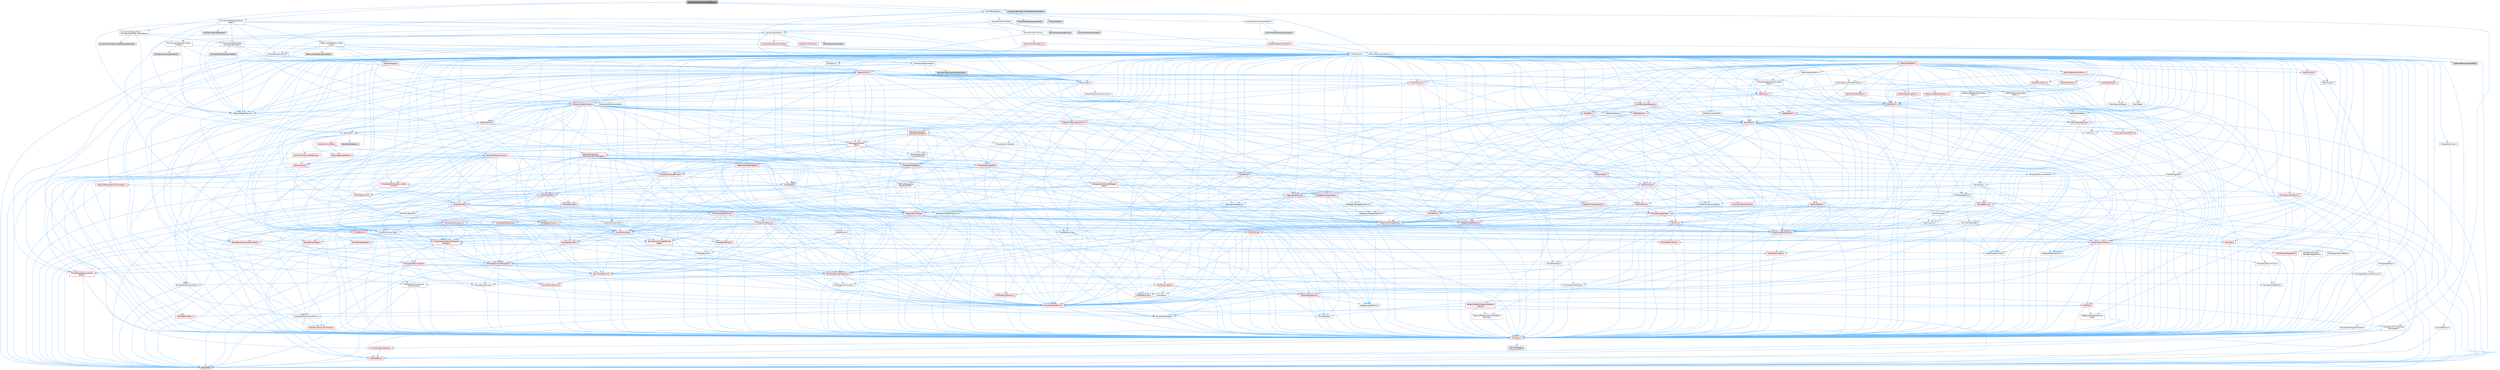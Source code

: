 digraph "EnvQueryItemType_SmartObject.h"
{
 // INTERACTIVE_SVG=YES
 // LATEX_PDF_SIZE
  bgcolor="transparent";
  edge [fontname=Helvetica,fontsize=10,labelfontname=Helvetica,labelfontsize=10];
  node [fontname=Helvetica,fontsize=10,shape=box,height=0.2,width=0.4];
  Node1 [id="Node000001",label="EnvQueryItemType_SmartObject.h",height=0.2,width=0.4,color="gray40", fillcolor="grey60", style="filled", fontcolor="black",tooltip=" "];
  Node1 -> Node2 [id="edge1_Node000001_Node000002",color="steelblue1",style="solid",tooltip=" "];
  Node2 [id="Node000002",label="SmartObjectTypes.h",height=0.2,width=0.4,color="grey40", fillcolor="white", style="filled",URL="$d4/d09/SmartObjectTypes_8h.html",tooltip=" "];
  Node2 -> Node3 [id="edge2_Node000002_Node000003",color="steelblue1",style="solid",tooltip=" "];
  Node3 [id="Node000003",label="CollisionShape.h",height=0.2,width=0.4,color="grey60", fillcolor="#E0E0E0", style="filled",tooltip=" "];
  Node2 -> Node4 [id="edge3_Node000002_Node000004",color="steelblue1",style="solid",tooltip=" "];
  Node4 [id="Node000004",label="Containers/ArrayView.h",height=0.2,width=0.4,color="grey40", fillcolor="white", style="filled",URL="$d7/df4/ArrayView_8h.html",tooltip=" "];
  Node4 -> Node5 [id="edge4_Node000004_Node000005",color="steelblue1",style="solid",tooltip=" "];
  Node5 [id="Node000005",label="CoreTypes.h",height=0.2,width=0.4,color="red", fillcolor="#FFF0F0", style="filled",URL="$dc/dec/CoreTypes_8h.html",tooltip=" "];
  Node5 -> Node6 [id="edge5_Node000005_Node000006",color="steelblue1",style="solid",tooltip=" "];
  Node6 [id="Node000006",label="HAL/Platform.h",height=0.2,width=0.4,color="red", fillcolor="#FFF0F0", style="filled",URL="$d9/dd0/Platform_8h.html",tooltip=" "];
  Node6 -> Node9 [id="edge6_Node000006_Node000009",color="steelblue1",style="solid",tooltip=" "];
  Node9 [id="Node000009",label="type_traits",height=0.2,width=0.4,color="grey60", fillcolor="#E0E0E0", style="filled",tooltip=" "];
  Node5 -> Node16 [id="edge7_Node000005_Node000016",color="steelblue1",style="solid",tooltip=" "];
  Node16 [id="Node000016",label="ProfilingDebugging\l/UMemoryDefines.h",height=0.2,width=0.4,color="grey40", fillcolor="white", style="filled",URL="$d2/da2/UMemoryDefines_8h.html",tooltip=" "];
  Node5 -> Node17 [id="edge8_Node000005_Node000017",color="steelblue1",style="solid",tooltip=" "];
  Node17 [id="Node000017",label="Misc/CoreMiscDefines.h",height=0.2,width=0.4,color="red", fillcolor="#FFF0F0", style="filled",URL="$da/d38/CoreMiscDefines_8h.html",tooltip=" "];
  Node17 -> Node6 [id="edge9_Node000017_Node000006",color="steelblue1",style="solid",tooltip=" "];
  Node4 -> Node19 [id="edge10_Node000004_Node000019",color="steelblue1",style="solid",tooltip=" "];
  Node19 [id="Node000019",label="Containers/ContainersFwd.h",height=0.2,width=0.4,color="grey40", fillcolor="white", style="filled",URL="$d4/d0a/ContainersFwd_8h.html",tooltip=" "];
  Node19 -> Node6 [id="edge11_Node000019_Node000006",color="steelblue1",style="solid",tooltip=" "];
  Node19 -> Node5 [id="edge12_Node000019_Node000005",color="steelblue1",style="solid",tooltip=" "];
  Node19 -> Node20 [id="edge13_Node000019_Node000020",color="steelblue1",style="solid",tooltip=" "];
  Node20 [id="Node000020",label="Traits/IsContiguousContainer.h",height=0.2,width=0.4,color="red", fillcolor="#FFF0F0", style="filled",URL="$d5/d3c/IsContiguousContainer_8h.html",tooltip=" "];
  Node20 -> Node5 [id="edge14_Node000020_Node000005",color="steelblue1",style="solid",tooltip=" "];
  Node4 -> Node23 [id="edge15_Node000004_Node000023",color="steelblue1",style="solid",tooltip=" "];
  Node23 [id="Node000023",label="Misc/AssertionMacros.h",height=0.2,width=0.4,color="red", fillcolor="#FFF0F0", style="filled",URL="$d0/dfa/AssertionMacros_8h.html",tooltip=" "];
  Node23 -> Node5 [id="edge16_Node000023_Node000005",color="steelblue1",style="solid",tooltip=" "];
  Node23 -> Node6 [id="edge17_Node000023_Node000006",color="steelblue1",style="solid",tooltip=" "];
  Node23 -> Node24 [id="edge18_Node000023_Node000024",color="steelblue1",style="solid",tooltip=" "];
  Node24 [id="Node000024",label="HAL/PlatformMisc.h",height=0.2,width=0.4,color="red", fillcolor="#FFF0F0", style="filled",URL="$d0/df5/PlatformMisc_8h.html",tooltip=" "];
  Node24 -> Node5 [id="edge19_Node000024_Node000005",color="steelblue1",style="solid",tooltip=" "];
  Node23 -> Node56 [id="edge20_Node000023_Node000056",color="steelblue1",style="solid",tooltip=" "];
  Node56 [id="Node000056",label="Templates/EnableIf.h",height=0.2,width=0.4,color="grey40", fillcolor="white", style="filled",URL="$d7/d60/EnableIf_8h.html",tooltip=" "];
  Node56 -> Node5 [id="edge21_Node000056_Node000005",color="steelblue1",style="solid",tooltip=" "];
  Node23 -> Node62 [id="edge22_Node000023_Node000062",color="steelblue1",style="solid",tooltip=" "];
  Node62 [id="Node000062",label="Misc/VarArgs.h",height=0.2,width=0.4,color="grey40", fillcolor="white", style="filled",URL="$d5/d6f/VarArgs_8h.html",tooltip=" "];
  Node62 -> Node5 [id="edge23_Node000062_Node000005",color="steelblue1",style="solid",tooltip=" "];
  Node4 -> Node70 [id="edge24_Node000004_Node000070",color="steelblue1",style="solid",tooltip=" "];
  Node70 [id="Node000070",label="Misc/ReverseIterate.h",height=0.2,width=0.4,color="red", fillcolor="#FFF0F0", style="filled",URL="$db/de3/ReverseIterate_8h.html",tooltip=" "];
  Node70 -> Node6 [id="edge25_Node000070_Node000006",color="steelblue1",style="solid",tooltip=" "];
  Node4 -> Node72 [id="edge26_Node000004_Node000072",color="steelblue1",style="solid",tooltip=" "];
  Node72 [id="Node000072",label="Misc/IntrusiveUnsetOptional\lState.h",height=0.2,width=0.4,color="red", fillcolor="#FFF0F0", style="filled",URL="$d2/d0a/IntrusiveUnsetOptionalState_8h.html",tooltip=" "];
  Node4 -> Node74 [id="edge27_Node000004_Node000074",color="steelblue1",style="solid",tooltip=" "];
  Node74 [id="Node000074",label="Templates/Invoke.h",height=0.2,width=0.4,color="red", fillcolor="#FFF0F0", style="filled",URL="$d7/deb/Invoke_8h.html",tooltip=" "];
  Node74 -> Node5 [id="edge28_Node000074_Node000005",color="steelblue1",style="solid",tooltip=" "];
  Node74 -> Node76 [id="edge29_Node000074_Node000076",color="steelblue1",style="solid",tooltip=" "];
  Node76 [id="Node000076",label="Templates/UnrealTemplate.h",height=0.2,width=0.4,color="red", fillcolor="#FFF0F0", style="filled",URL="$d4/d24/UnrealTemplate_8h.html",tooltip=" "];
  Node76 -> Node5 [id="edge30_Node000076_Node000005",color="steelblue1",style="solid",tooltip=" "];
  Node76 -> Node77 [id="edge31_Node000076_Node000077",color="steelblue1",style="solid",tooltip=" "];
  Node77 [id="Node000077",label="Templates/IsPointer.h",height=0.2,width=0.4,color="grey40", fillcolor="white", style="filled",URL="$d7/d05/IsPointer_8h.html",tooltip=" "];
  Node77 -> Node5 [id="edge32_Node000077_Node000005",color="steelblue1",style="solid",tooltip=" "];
  Node76 -> Node78 [id="edge33_Node000076_Node000078",color="steelblue1",style="solid",tooltip=" "];
  Node78 [id="Node000078",label="HAL/UnrealMemory.h",height=0.2,width=0.4,color="red", fillcolor="#FFF0F0", style="filled",URL="$d9/d96/UnrealMemory_8h.html",tooltip=" "];
  Node78 -> Node5 [id="edge34_Node000078_Node000005",color="steelblue1",style="solid",tooltip=" "];
  Node78 -> Node82 [id="edge35_Node000078_Node000082",color="steelblue1",style="solid",tooltip=" "];
  Node82 [id="Node000082",label="HAL/MemoryBase.h",height=0.2,width=0.4,color="red", fillcolor="#FFF0F0", style="filled",URL="$d6/d9f/MemoryBase_8h.html",tooltip=" "];
  Node82 -> Node5 [id="edge36_Node000082_Node000005",color="steelblue1",style="solid",tooltip=" "];
  Node82 -> Node49 [id="edge37_Node000082_Node000049",color="steelblue1",style="solid",tooltip=" "];
  Node49 [id="Node000049",label="HAL/PlatformAtomics.h",height=0.2,width=0.4,color="red", fillcolor="#FFF0F0", style="filled",URL="$d3/d36/PlatformAtomics_8h.html",tooltip=" "];
  Node49 -> Node5 [id="edge38_Node000049_Node000005",color="steelblue1",style="solid",tooltip=" "];
  Node82 -> Node32 [id="edge39_Node000082_Node000032",color="steelblue1",style="solid",tooltip=" "];
  Node32 [id="Node000032",label="HAL/PlatformCrt.h",height=0.2,width=0.4,color="red", fillcolor="#FFF0F0", style="filled",URL="$d8/d75/PlatformCrt_8h.html",tooltip=" "];
  Node82 -> Node83 [id="edge40_Node000082_Node000083",color="steelblue1",style="solid",tooltip=" "];
  Node83 [id="Node000083",label="Misc/Exec.h",height=0.2,width=0.4,color="grey40", fillcolor="white", style="filled",URL="$de/ddb/Exec_8h.html",tooltip=" "];
  Node83 -> Node5 [id="edge41_Node000083_Node000005",color="steelblue1",style="solid",tooltip=" "];
  Node83 -> Node23 [id="edge42_Node000083_Node000023",color="steelblue1",style="solid",tooltip=" "];
  Node82 -> Node84 [id="edge43_Node000082_Node000084",color="steelblue1",style="solid",tooltip=" "];
  Node84 [id="Node000084",label="Misc/OutputDevice.h",height=0.2,width=0.4,color="red", fillcolor="#FFF0F0", style="filled",URL="$d7/d32/OutputDevice_8h.html",tooltip=" "];
  Node84 -> Node28 [id="edge44_Node000084_Node000028",color="steelblue1",style="solid",tooltip=" "];
  Node28 [id="Node000028",label="CoreFwd.h",height=0.2,width=0.4,color="red", fillcolor="#FFF0F0", style="filled",URL="$d1/d1e/CoreFwd_8h.html",tooltip=" "];
  Node28 -> Node5 [id="edge45_Node000028_Node000005",color="steelblue1",style="solid",tooltip=" "];
  Node28 -> Node19 [id="edge46_Node000028_Node000019",color="steelblue1",style="solid",tooltip=" "];
  Node28 -> Node30 [id="edge47_Node000028_Node000030",color="steelblue1",style="solid",tooltip=" "];
  Node30 [id="Node000030",label="UObject/UObjectHierarchy\lFwd.h",height=0.2,width=0.4,color="grey40", fillcolor="white", style="filled",URL="$d3/d13/UObjectHierarchyFwd_8h.html",tooltip=" "];
  Node84 -> Node5 [id="edge48_Node000084_Node000005",color="steelblue1",style="solid",tooltip=" "];
  Node84 -> Node85 [id="edge49_Node000084_Node000085",color="steelblue1",style="solid",tooltip=" "];
  Node85 [id="Node000085",label="Logging/LogVerbosity.h",height=0.2,width=0.4,color="grey40", fillcolor="white", style="filled",URL="$d2/d8f/LogVerbosity_8h.html",tooltip=" "];
  Node85 -> Node5 [id="edge50_Node000085_Node000005",color="steelblue1",style="solid",tooltip=" "];
  Node84 -> Node62 [id="edge51_Node000084_Node000062",color="steelblue1",style="solid",tooltip=" "];
  Node78 -> Node95 [id="edge52_Node000078_Node000095",color="steelblue1",style="solid",tooltip=" "];
  Node95 [id="Node000095",label="HAL/PlatformMemory.h",height=0.2,width=0.4,color="red", fillcolor="#FFF0F0", style="filled",URL="$de/d68/PlatformMemory_8h.html",tooltip=" "];
  Node95 -> Node5 [id="edge53_Node000095_Node000005",color="steelblue1",style="solid",tooltip=" "];
  Node78 -> Node77 [id="edge54_Node000078_Node000077",color="steelblue1",style="solid",tooltip=" "];
  Node76 -> Node100 [id="edge55_Node000076_Node000100",color="steelblue1",style="solid",tooltip=" "];
  Node100 [id="Node000100",label="Templates/UnrealTypeTraits.h",height=0.2,width=0.4,color="red", fillcolor="#FFF0F0", style="filled",URL="$d2/d2d/UnrealTypeTraits_8h.html",tooltip=" "];
  Node100 -> Node5 [id="edge56_Node000100_Node000005",color="steelblue1",style="solid",tooltip=" "];
  Node100 -> Node77 [id="edge57_Node000100_Node000077",color="steelblue1",style="solid",tooltip=" "];
  Node100 -> Node23 [id="edge58_Node000100_Node000023",color="steelblue1",style="solid",tooltip=" "];
  Node100 -> Node91 [id="edge59_Node000100_Node000091",color="steelblue1",style="solid",tooltip=" "];
  Node91 [id="Node000091",label="Templates/AndOrNot.h",height=0.2,width=0.4,color="grey40", fillcolor="white", style="filled",URL="$db/d0a/AndOrNot_8h.html",tooltip=" "];
  Node91 -> Node5 [id="edge60_Node000091_Node000005",color="steelblue1",style="solid",tooltip=" "];
  Node100 -> Node56 [id="edge61_Node000100_Node000056",color="steelblue1",style="solid",tooltip=" "];
  Node100 -> Node101 [id="edge62_Node000100_Node000101",color="steelblue1",style="solid",tooltip=" "];
  Node101 [id="Node000101",label="Templates/IsArithmetic.h",height=0.2,width=0.4,color="grey40", fillcolor="white", style="filled",URL="$d2/d5d/IsArithmetic_8h.html",tooltip=" "];
  Node101 -> Node5 [id="edge63_Node000101_Node000005",color="steelblue1",style="solid",tooltip=" "];
  Node100 -> Node103 [id="edge64_Node000100_Node000103",color="steelblue1",style="solid",tooltip=" "];
  Node103 [id="Node000103",label="Templates/IsPODType.h",height=0.2,width=0.4,color="grey40", fillcolor="white", style="filled",URL="$d7/db1/IsPODType_8h.html",tooltip=" "];
  Node103 -> Node5 [id="edge65_Node000103_Node000005",color="steelblue1",style="solid",tooltip=" "];
  Node100 -> Node104 [id="edge66_Node000100_Node000104",color="steelblue1",style="solid",tooltip=" "];
  Node104 [id="Node000104",label="Templates/IsUECoreType.h",height=0.2,width=0.4,color="grey40", fillcolor="white", style="filled",URL="$d1/db8/IsUECoreType_8h.html",tooltip=" "];
  Node104 -> Node5 [id="edge67_Node000104_Node000005",color="steelblue1",style="solid",tooltip=" "];
  Node104 -> Node9 [id="edge68_Node000104_Node000009",color="steelblue1",style="solid",tooltip=" "];
  Node100 -> Node92 [id="edge69_Node000100_Node000092",color="steelblue1",style="solid",tooltip=" "];
  Node92 [id="Node000092",label="Templates/IsTriviallyCopy\lConstructible.h",height=0.2,width=0.4,color="grey40", fillcolor="white", style="filled",URL="$d3/d78/IsTriviallyCopyConstructible_8h.html",tooltip=" "];
  Node92 -> Node5 [id="edge70_Node000092_Node000005",color="steelblue1",style="solid",tooltip=" "];
  Node92 -> Node9 [id="edge71_Node000092_Node000009",color="steelblue1",style="solid",tooltip=" "];
  Node76 -> Node105 [id="edge72_Node000076_Node000105",color="steelblue1",style="solid",tooltip=" "];
  Node105 [id="Node000105",label="Templates/RemoveReference.h",height=0.2,width=0.4,color="grey40", fillcolor="white", style="filled",URL="$da/dbe/RemoveReference_8h.html",tooltip=" "];
  Node105 -> Node5 [id="edge73_Node000105_Node000005",color="steelblue1",style="solid",tooltip=" "];
  Node76 -> Node106 [id="edge74_Node000076_Node000106",color="steelblue1",style="solid",tooltip=" "];
  Node106 [id="Node000106",label="Templates/TypeCompatible\lBytes.h",height=0.2,width=0.4,color="red", fillcolor="#FFF0F0", style="filled",URL="$df/d0a/TypeCompatibleBytes_8h.html",tooltip=" "];
  Node106 -> Node5 [id="edge75_Node000106_Node000005",color="steelblue1",style="solid",tooltip=" "];
  Node106 -> Node9 [id="edge76_Node000106_Node000009",color="steelblue1",style="solid",tooltip=" "];
  Node76 -> Node20 [id="edge77_Node000076_Node000020",color="steelblue1",style="solid",tooltip=" "];
  Node76 -> Node9 [id="edge78_Node000076_Node000009",color="steelblue1",style="solid",tooltip=" "];
  Node74 -> Node9 [id="edge79_Node000074_Node000009",color="steelblue1",style="solid",tooltip=" "];
  Node4 -> Node100 [id="edge80_Node000004_Node000100",color="steelblue1",style="solid",tooltip=" "];
  Node4 -> Node27 [id="edge81_Node000004_Node000027",color="steelblue1",style="solid",tooltip=" "];
  Node27 [id="Node000027",label="Traits/ElementType.h",height=0.2,width=0.4,color="red", fillcolor="#FFF0F0", style="filled",URL="$d5/d4f/ElementType_8h.html",tooltip=" "];
  Node27 -> Node6 [id="edge82_Node000027_Node000006",color="steelblue1",style="solid",tooltip=" "];
  Node27 -> Node9 [id="edge83_Node000027_Node000009",color="steelblue1",style="solid",tooltip=" "];
  Node4 -> Node108 [id="edge84_Node000004_Node000108",color="steelblue1",style="solid",tooltip=" "];
  Node108 [id="Node000108",label="Containers/Array.h",height=0.2,width=0.4,color="red", fillcolor="#FFF0F0", style="filled",URL="$df/dd0/Array_8h.html",tooltip=" "];
  Node108 -> Node5 [id="edge85_Node000108_Node000005",color="steelblue1",style="solid",tooltip=" "];
  Node108 -> Node23 [id="edge86_Node000108_Node000023",color="steelblue1",style="solid",tooltip=" "];
  Node108 -> Node72 [id="edge87_Node000108_Node000072",color="steelblue1",style="solid",tooltip=" "];
  Node108 -> Node70 [id="edge88_Node000108_Node000070",color="steelblue1",style="solid",tooltip=" "];
  Node108 -> Node78 [id="edge89_Node000108_Node000078",color="steelblue1",style="solid",tooltip=" "];
  Node108 -> Node100 [id="edge90_Node000108_Node000100",color="steelblue1",style="solid",tooltip=" "];
  Node108 -> Node76 [id="edge91_Node000108_Node000076",color="steelblue1",style="solid",tooltip=" "];
  Node108 -> Node110 [id="edge92_Node000108_Node000110",color="steelblue1",style="solid",tooltip=" "];
  Node110 [id="Node000110",label="Containers/ContainerAllocation\lPolicies.h",height=0.2,width=0.4,color="red", fillcolor="#FFF0F0", style="filled",URL="$d7/dff/ContainerAllocationPolicies_8h.html",tooltip=" "];
  Node110 -> Node5 [id="edge93_Node000110_Node000005",color="steelblue1",style="solid",tooltip=" "];
  Node110 -> Node110 [id="edge94_Node000110_Node000110",color="steelblue1",style="solid",tooltip=" "];
  Node110 -> Node112 [id="edge95_Node000110_Node000112",color="steelblue1",style="solid",tooltip=" "];
  Node112 [id="Node000112",label="HAL/PlatformMath.h",height=0.2,width=0.4,color="red", fillcolor="#FFF0F0", style="filled",URL="$dc/d53/PlatformMath_8h.html",tooltip=" "];
  Node112 -> Node5 [id="edge96_Node000112_Node000005",color="steelblue1",style="solid",tooltip=" "];
  Node110 -> Node78 [id="edge97_Node000110_Node000078",color="steelblue1",style="solid",tooltip=" "];
  Node110 -> Node42 [id="edge98_Node000110_Node000042",color="steelblue1",style="solid",tooltip=" "];
  Node42 [id="Node000042",label="Math/NumericLimits.h",height=0.2,width=0.4,color="grey40", fillcolor="white", style="filled",URL="$df/d1b/NumericLimits_8h.html",tooltip=" "];
  Node42 -> Node5 [id="edge99_Node000042_Node000005",color="steelblue1",style="solid",tooltip=" "];
  Node110 -> Node23 [id="edge100_Node000110_Node000023",color="steelblue1",style="solid",tooltip=" "];
  Node110 -> Node121 [id="edge101_Node000110_Node000121",color="steelblue1",style="solid",tooltip=" "];
  Node121 [id="Node000121",label="Templates/MemoryOps.h",height=0.2,width=0.4,color="red", fillcolor="#FFF0F0", style="filled",URL="$db/dea/MemoryOps_8h.html",tooltip=" "];
  Node121 -> Node5 [id="edge102_Node000121_Node000005",color="steelblue1",style="solid",tooltip=" "];
  Node121 -> Node78 [id="edge103_Node000121_Node000078",color="steelblue1",style="solid",tooltip=" "];
  Node121 -> Node93 [id="edge104_Node000121_Node000093",color="steelblue1",style="solid",tooltip=" "];
  Node93 [id="Node000093",label="Templates/IsTriviallyCopy\lAssignable.h",height=0.2,width=0.4,color="grey40", fillcolor="white", style="filled",URL="$d2/df2/IsTriviallyCopyAssignable_8h.html",tooltip=" "];
  Node93 -> Node5 [id="edge105_Node000093_Node000005",color="steelblue1",style="solid",tooltip=" "];
  Node93 -> Node9 [id="edge106_Node000093_Node000009",color="steelblue1",style="solid",tooltip=" "];
  Node121 -> Node92 [id="edge107_Node000121_Node000092",color="steelblue1",style="solid",tooltip=" "];
  Node121 -> Node100 [id="edge108_Node000121_Node000100",color="steelblue1",style="solid",tooltip=" "];
  Node121 -> Node9 [id="edge109_Node000121_Node000009",color="steelblue1",style="solid",tooltip=" "];
  Node110 -> Node106 [id="edge110_Node000110_Node000106",color="steelblue1",style="solid",tooltip=" "];
  Node110 -> Node9 [id="edge111_Node000110_Node000009",color="steelblue1",style="solid",tooltip=" "];
  Node108 -> Node123 [id="edge112_Node000108_Node000123",color="steelblue1",style="solid",tooltip=" "];
  Node123 [id="Node000123",label="Serialization/Archive.h",height=0.2,width=0.4,color="red", fillcolor="#FFF0F0", style="filled",URL="$d7/d3b/Archive_8h.html",tooltip=" "];
  Node123 -> Node28 [id="edge113_Node000123_Node000028",color="steelblue1",style="solid",tooltip=" "];
  Node123 -> Node5 [id="edge114_Node000123_Node000005",color="steelblue1",style="solid",tooltip=" "];
  Node123 -> Node124 [id="edge115_Node000123_Node000124",color="steelblue1",style="solid",tooltip=" "];
  Node124 [id="Node000124",label="HAL/PlatformProperties.h",height=0.2,width=0.4,color="red", fillcolor="#FFF0F0", style="filled",URL="$d9/db0/PlatformProperties_8h.html",tooltip=" "];
  Node124 -> Node5 [id="edge116_Node000124_Node000005",color="steelblue1",style="solid",tooltip=" "];
  Node123 -> Node127 [id="edge117_Node000123_Node000127",color="steelblue1",style="solid",tooltip=" "];
  Node127 [id="Node000127",label="Internationalization\l/TextNamespaceFwd.h",height=0.2,width=0.4,color="grey40", fillcolor="white", style="filled",URL="$d8/d97/TextNamespaceFwd_8h.html",tooltip=" "];
  Node127 -> Node5 [id="edge118_Node000127_Node000005",color="steelblue1",style="solid",tooltip=" "];
  Node123 -> Node23 [id="edge119_Node000123_Node000023",color="steelblue1",style="solid",tooltip=" "];
  Node123 -> Node128 [id="edge120_Node000123_Node000128",color="steelblue1",style="solid",tooltip=" "];
  Node128 [id="Node000128",label="Misc/EngineVersionBase.h",height=0.2,width=0.4,color="grey40", fillcolor="white", style="filled",URL="$d5/d2b/EngineVersionBase_8h.html",tooltip=" "];
  Node128 -> Node5 [id="edge121_Node000128_Node000005",color="steelblue1",style="solid",tooltip=" "];
  Node123 -> Node62 [id="edge122_Node000123_Node000062",color="steelblue1",style="solid",tooltip=" "];
  Node123 -> Node56 [id="edge123_Node000123_Node000056",color="steelblue1",style="solid",tooltip=" "];
  Node123 -> Node131 [id="edge124_Node000123_Node000131",color="steelblue1",style="solid",tooltip=" "];
  Node131 [id="Node000131",label="Templates/IsEnumClass.h",height=0.2,width=0.4,color="grey40", fillcolor="white", style="filled",URL="$d7/d15/IsEnumClass_8h.html",tooltip=" "];
  Node131 -> Node5 [id="edge125_Node000131_Node000005",color="steelblue1",style="solid",tooltip=" "];
  Node131 -> Node91 [id="edge126_Node000131_Node000091",color="steelblue1",style="solid",tooltip=" "];
  Node123 -> Node76 [id="edge127_Node000123_Node000076",color="steelblue1",style="solid",tooltip=" "];
  Node123 -> Node132 [id="edge128_Node000123_Node000132",color="steelblue1",style="solid",tooltip=" "];
  Node132 [id="Node000132",label="UObject/ObjectVersion.h",height=0.2,width=0.4,color="grey40", fillcolor="white", style="filled",URL="$da/d63/ObjectVersion_8h.html",tooltip=" "];
  Node132 -> Node5 [id="edge129_Node000132_Node000005",color="steelblue1",style="solid",tooltip=" "];
  Node108 -> Node74 [id="edge130_Node000108_Node000074",color="steelblue1",style="solid",tooltip=" "];
  Node108 -> Node152 [id="edge131_Node000108_Node000152",color="steelblue1",style="solid",tooltip=" "];
  Node152 [id="Node000152",label="Templates/Less.h",height=0.2,width=0.4,color="grey40", fillcolor="white", style="filled",URL="$de/dc8/Less_8h.html",tooltip=" "];
  Node152 -> Node5 [id="edge132_Node000152_Node000005",color="steelblue1",style="solid",tooltip=" "];
  Node152 -> Node76 [id="edge133_Node000152_Node000076",color="steelblue1",style="solid",tooltip=" "];
  Node108 -> Node160 [id="edge134_Node000108_Node000160",color="steelblue1",style="solid",tooltip=" "];
  Node160 [id="Node000160",label="Templates/Sorting.h",height=0.2,width=0.4,color="red", fillcolor="#FFF0F0", style="filled",URL="$d3/d9e/Sorting_8h.html",tooltip=" "];
  Node160 -> Node5 [id="edge135_Node000160_Node000005",color="steelblue1",style="solid",tooltip=" "];
  Node160 -> Node112 [id="edge136_Node000160_Node000112",color="steelblue1",style="solid",tooltip=" "];
  Node160 -> Node152 [id="edge137_Node000160_Node000152",color="steelblue1",style="solid",tooltip=" "];
  Node108 -> Node164 [id="edge138_Node000108_Node000164",color="steelblue1",style="solid",tooltip=" "];
  Node164 [id="Node000164",label="Templates/AlignmentTemplates.h",height=0.2,width=0.4,color="red", fillcolor="#FFF0F0", style="filled",URL="$dd/d32/AlignmentTemplates_8h.html",tooltip=" "];
  Node164 -> Node5 [id="edge139_Node000164_Node000005",color="steelblue1",style="solid",tooltip=" "];
  Node164 -> Node77 [id="edge140_Node000164_Node000077",color="steelblue1",style="solid",tooltip=" "];
  Node108 -> Node27 [id="edge141_Node000108_Node000027",color="steelblue1",style="solid",tooltip=" "];
  Node108 -> Node9 [id="edge142_Node000108_Node000009",color="steelblue1",style="solid",tooltip=" "];
  Node4 -> Node163 [id="edge143_Node000004_Node000163",color="steelblue1",style="solid",tooltip=" "];
  Node163 [id="Node000163",label="Math/UnrealMathUtility.h",height=0.2,width=0.4,color="red", fillcolor="#FFF0F0", style="filled",URL="$db/db8/UnrealMathUtility_8h.html",tooltip=" "];
  Node163 -> Node5 [id="edge144_Node000163_Node000005",color="steelblue1",style="solid",tooltip=" "];
  Node163 -> Node23 [id="edge145_Node000163_Node000023",color="steelblue1",style="solid",tooltip=" "];
  Node163 -> Node112 [id="edge146_Node000163_Node000112",color="steelblue1",style="solid",tooltip=" "];
  Node4 -> Node9 [id="edge147_Node000004_Node000009",color="steelblue1",style="solid",tooltip=" "];
  Node2 -> Node165 [id="edge148_Node000002_Node000165",color="steelblue1",style="solid",tooltip=" "];
  Node165 [id="Node000165",label="Engine/ActorInstanceHandle.h",height=0.2,width=0.4,color="grey40", fillcolor="white", style="filled",URL="$df/d4b/ActorInstanceHandle_8h.html",tooltip=" "];
  Node165 -> Node166 [id="edge149_Node000165_Node000166",color="steelblue1",style="solid",tooltip=" "];
  Node166 [id="Node000166",label="UObject/WeakInterfacePtr.h",height=0.2,width=0.4,color="red", fillcolor="#FFF0F0", style="filled",URL="$da/d4e/WeakInterfacePtr_8h.html",tooltip=" "];
  Node166 -> Node167 [id="edge150_Node000166_Node000167",color="steelblue1",style="solid",tooltip=" "];
  Node167 [id="Node000167",label="CoreMinimal.h",height=0.2,width=0.4,color="grey40", fillcolor="white", style="filled",URL="$d7/d67/CoreMinimal_8h.html",tooltip=" "];
  Node167 -> Node5 [id="edge151_Node000167_Node000005",color="steelblue1",style="solid",tooltip=" "];
  Node167 -> Node28 [id="edge152_Node000167_Node000028",color="steelblue1",style="solid",tooltip=" "];
  Node167 -> Node30 [id="edge153_Node000167_Node000030",color="steelblue1",style="solid",tooltip=" "];
  Node167 -> Node19 [id="edge154_Node000167_Node000019",color="steelblue1",style="solid",tooltip=" "];
  Node167 -> Node62 [id="edge155_Node000167_Node000062",color="steelblue1",style="solid",tooltip=" "];
  Node167 -> Node85 [id="edge156_Node000167_Node000085",color="steelblue1",style="solid",tooltip=" "];
  Node167 -> Node84 [id="edge157_Node000167_Node000084",color="steelblue1",style="solid",tooltip=" "];
  Node167 -> Node32 [id="edge158_Node000167_Node000032",color="steelblue1",style="solid",tooltip=" "];
  Node167 -> Node24 [id="edge159_Node000167_Node000024",color="steelblue1",style="solid",tooltip=" "];
  Node167 -> Node23 [id="edge160_Node000167_Node000023",color="steelblue1",style="solid",tooltip=" "];
  Node167 -> Node77 [id="edge161_Node000167_Node000077",color="steelblue1",style="solid",tooltip=" "];
  Node167 -> Node95 [id="edge162_Node000167_Node000095",color="steelblue1",style="solid",tooltip=" "];
  Node167 -> Node49 [id="edge163_Node000167_Node000049",color="steelblue1",style="solid",tooltip=" "];
  Node167 -> Node83 [id="edge164_Node000167_Node000083",color="steelblue1",style="solid",tooltip=" "];
  Node167 -> Node82 [id="edge165_Node000167_Node000082",color="steelblue1",style="solid",tooltip=" "];
  Node167 -> Node78 [id="edge166_Node000167_Node000078",color="steelblue1",style="solid",tooltip=" "];
  Node167 -> Node101 [id="edge167_Node000167_Node000101",color="steelblue1",style="solid",tooltip=" "];
  Node167 -> Node91 [id="edge168_Node000167_Node000091",color="steelblue1",style="solid",tooltip=" "];
  Node167 -> Node103 [id="edge169_Node000167_Node000103",color="steelblue1",style="solid",tooltip=" "];
  Node167 -> Node104 [id="edge170_Node000167_Node000104",color="steelblue1",style="solid",tooltip=" "];
  Node167 -> Node92 [id="edge171_Node000167_Node000092",color="steelblue1",style="solid",tooltip=" "];
  Node167 -> Node100 [id="edge172_Node000167_Node000100",color="steelblue1",style="solid",tooltip=" "];
  Node167 -> Node56 [id="edge173_Node000167_Node000056",color="steelblue1",style="solid",tooltip=" "];
  Node167 -> Node105 [id="edge174_Node000167_Node000105",color="steelblue1",style="solid",tooltip=" "];
  Node167 -> Node168 [id="edge175_Node000167_Node000168",color="steelblue1",style="solid",tooltip=" "];
  Node168 [id="Node000168",label="Templates/IntegralConstant.h",height=0.2,width=0.4,color="grey40", fillcolor="white", style="filled",URL="$db/d1b/IntegralConstant_8h.html",tooltip=" "];
  Node168 -> Node5 [id="edge176_Node000168_Node000005",color="steelblue1",style="solid",tooltip=" "];
  Node167 -> Node169 [id="edge177_Node000167_Node000169",color="steelblue1",style="solid",tooltip=" "];
  Node169 [id="Node000169",label="Templates/IsClass.h",height=0.2,width=0.4,color="grey40", fillcolor="white", style="filled",URL="$db/dcb/IsClass_8h.html",tooltip=" "];
  Node169 -> Node5 [id="edge178_Node000169_Node000005",color="steelblue1",style="solid",tooltip=" "];
  Node167 -> Node106 [id="edge179_Node000167_Node000106",color="steelblue1",style="solid",tooltip=" "];
  Node167 -> Node20 [id="edge180_Node000167_Node000020",color="steelblue1",style="solid",tooltip=" "];
  Node167 -> Node76 [id="edge181_Node000167_Node000076",color="steelblue1",style="solid",tooltip=" "];
  Node167 -> Node42 [id="edge182_Node000167_Node000042",color="steelblue1",style="solid",tooltip=" "];
  Node167 -> Node112 [id="edge183_Node000167_Node000112",color="steelblue1",style="solid",tooltip=" "];
  Node167 -> Node93 [id="edge184_Node000167_Node000093",color="steelblue1",style="solid",tooltip=" "];
  Node167 -> Node121 [id="edge185_Node000167_Node000121",color="steelblue1",style="solid",tooltip=" "];
  Node167 -> Node110 [id="edge186_Node000167_Node000110",color="steelblue1",style="solid",tooltip=" "];
  Node167 -> Node131 [id="edge187_Node000167_Node000131",color="steelblue1",style="solid",tooltip=" "];
  Node167 -> Node124 [id="edge188_Node000167_Node000124",color="steelblue1",style="solid",tooltip=" "];
  Node167 -> Node128 [id="edge189_Node000167_Node000128",color="steelblue1",style="solid",tooltip=" "];
  Node167 -> Node127 [id="edge190_Node000167_Node000127",color="steelblue1",style="solid",tooltip=" "];
  Node167 -> Node123 [id="edge191_Node000167_Node000123",color="steelblue1",style="solid",tooltip=" "];
  Node167 -> Node152 [id="edge192_Node000167_Node000152",color="steelblue1",style="solid",tooltip=" "];
  Node167 -> Node160 [id="edge193_Node000167_Node000160",color="steelblue1",style="solid",tooltip=" "];
  Node167 -> Node141 [id="edge194_Node000167_Node000141",color="steelblue1",style="solid",tooltip=" "];
  Node141 [id="Node000141",label="Misc/Char.h",height=0.2,width=0.4,color="red", fillcolor="#FFF0F0", style="filled",URL="$d0/d58/Char_8h.html",tooltip=" "];
  Node141 -> Node5 [id="edge195_Node000141_Node000005",color="steelblue1",style="solid",tooltip=" "];
  Node141 -> Node9 [id="edge196_Node000141_Node000009",color="steelblue1",style="solid",tooltip=" "];
  Node167 -> Node170 [id="edge197_Node000167_Node000170",color="steelblue1",style="solid",tooltip=" "];
  Node170 [id="Node000170",label="GenericPlatform/GenericPlatform\lStricmp.h",height=0.2,width=0.4,color="grey40", fillcolor="white", style="filled",URL="$d2/d86/GenericPlatformStricmp_8h.html",tooltip=" "];
  Node170 -> Node5 [id="edge198_Node000170_Node000005",color="steelblue1",style="solid",tooltip=" "];
  Node167 -> Node171 [id="edge199_Node000167_Node000171",color="steelblue1",style="solid",tooltip=" "];
  Node171 [id="Node000171",label="GenericPlatform/GenericPlatform\lString.h",height=0.2,width=0.4,color="red", fillcolor="#FFF0F0", style="filled",URL="$dd/d20/GenericPlatformString_8h.html",tooltip=" "];
  Node171 -> Node5 [id="edge200_Node000171_Node000005",color="steelblue1",style="solid",tooltip=" "];
  Node171 -> Node170 [id="edge201_Node000171_Node000170",color="steelblue1",style="solid",tooltip=" "];
  Node171 -> Node56 [id="edge202_Node000171_Node000056",color="steelblue1",style="solid",tooltip=" "];
  Node171 -> Node9 [id="edge203_Node000171_Node000009",color="steelblue1",style="solid",tooltip=" "];
  Node167 -> Node80 [id="edge204_Node000167_Node000080",color="steelblue1",style="solid",tooltip=" "];
  Node80 [id="Node000080",label="HAL/PlatformString.h",height=0.2,width=0.4,color="red", fillcolor="#FFF0F0", style="filled",URL="$db/db5/PlatformString_8h.html",tooltip=" "];
  Node80 -> Node5 [id="edge205_Node000080_Node000005",color="steelblue1",style="solid",tooltip=" "];
  Node167 -> Node140 [id="edge206_Node000167_Node000140",color="steelblue1",style="solid",tooltip=" "];
  Node140 [id="Node000140",label="Misc/CString.h",height=0.2,width=0.4,color="red", fillcolor="#FFF0F0", style="filled",URL="$d2/d49/CString_8h.html",tooltip=" "];
  Node140 -> Node5 [id="edge207_Node000140_Node000005",color="steelblue1",style="solid",tooltip=" "];
  Node140 -> Node32 [id="edge208_Node000140_Node000032",color="steelblue1",style="solid",tooltip=" "];
  Node140 -> Node80 [id="edge209_Node000140_Node000080",color="steelblue1",style="solid",tooltip=" "];
  Node140 -> Node23 [id="edge210_Node000140_Node000023",color="steelblue1",style="solid",tooltip=" "];
  Node140 -> Node141 [id="edge211_Node000140_Node000141",color="steelblue1",style="solid",tooltip=" "];
  Node140 -> Node62 [id="edge212_Node000140_Node000062",color="steelblue1",style="solid",tooltip=" "];
  Node167 -> Node139 [id="edge213_Node000167_Node000139",color="steelblue1",style="solid",tooltip=" "];
  Node139 [id="Node000139",label="Misc/Crc.h",height=0.2,width=0.4,color="red", fillcolor="#FFF0F0", style="filled",URL="$d4/dd2/Crc_8h.html",tooltip=" "];
  Node139 -> Node5 [id="edge214_Node000139_Node000005",color="steelblue1",style="solid",tooltip=" "];
  Node139 -> Node80 [id="edge215_Node000139_Node000080",color="steelblue1",style="solid",tooltip=" "];
  Node139 -> Node23 [id="edge216_Node000139_Node000023",color="steelblue1",style="solid",tooltip=" "];
  Node139 -> Node140 [id="edge217_Node000139_Node000140",color="steelblue1",style="solid",tooltip=" "];
  Node139 -> Node141 [id="edge218_Node000139_Node000141",color="steelblue1",style="solid",tooltip=" "];
  Node139 -> Node100 [id="edge219_Node000139_Node000100",color="steelblue1",style="solid",tooltip=" "];
  Node167 -> Node163 [id="edge220_Node000167_Node000163",color="steelblue1",style="solid",tooltip=" "];
  Node167 -> Node174 [id="edge221_Node000167_Node000174",color="steelblue1",style="solid",tooltip=" "];
  Node174 [id="Node000174",label="Containers/UnrealString.h",height=0.2,width=0.4,color="red", fillcolor="#FFF0F0", style="filled",URL="$d5/dba/UnrealString_8h.html",tooltip=" "];
  Node167 -> Node108 [id="edge222_Node000167_Node000108",color="steelblue1",style="solid",tooltip=" "];
  Node167 -> Node178 [id="edge223_Node000167_Node000178",color="steelblue1",style="solid",tooltip=" "];
  Node178 [id="Node000178",label="Misc/FrameNumber.h",height=0.2,width=0.4,color="grey40", fillcolor="white", style="filled",URL="$dd/dbd/FrameNumber_8h.html",tooltip=" "];
  Node178 -> Node5 [id="edge224_Node000178_Node000005",color="steelblue1",style="solid",tooltip=" "];
  Node178 -> Node42 [id="edge225_Node000178_Node000042",color="steelblue1",style="solid",tooltip=" "];
  Node178 -> Node163 [id="edge226_Node000178_Node000163",color="steelblue1",style="solid",tooltip=" "];
  Node178 -> Node56 [id="edge227_Node000178_Node000056",color="steelblue1",style="solid",tooltip=" "];
  Node178 -> Node100 [id="edge228_Node000178_Node000100",color="steelblue1",style="solid",tooltip=" "];
  Node167 -> Node179 [id="edge229_Node000167_Node000179",color="steelblue1",style="solid",tooltip=" "];
  Node179 [id="Node000179",label="Misc/Timespan.h",height=0.2,width=0.4,color="grey40", fillcolor="white", style="filled",URL="$da/dd9/Timespan_8h.html",tooltip=" "];
  Node179 -> Node5 [id="edge230_Node000179_Node000005",color="steelblue1",style="solid",tooltip=" "];
  Node179 -> Node180 [id="edge231_Node000179_Node000180",color="steelblue1",style="solid",tooltip=" "];
  Node180 [id="Node000180",label="Math/Interval.h",height=0.2,width=0.4,color="grey40", fillcolor="white", style="filled",URL="$d1/d55/Interval_8h.html",tooltip=" "];
  Node180 -> Node5 [id="edge232_Node000180_Node000005",color="steelblue1",style="solid",tooltip=" "];
  Node180 -> Node101 [id="edge233_Node000180_Node000101",color="steelblue1",style="solid",tooltip=" "];
  Node180 -> Node100 [id="edge234_Node000180_Node000100",color="steelblue1",style="solid",tooltip=" "];
  Node180 -> Node42 [id="edge235_Node000180_Node000042",color="steelblue1",style="solid",tooltip=" "];
  Node180 -> Node163 [id="edge236_Node000180_Node000163",color="steelblue1",style="solid",tooltip=" "];
  Node179 -> Node163 [id="edge237_Node000179_Node000163",color="steelblue1",style="solid",tooltip=" "];
  Node179 -> Node23 [id="edge238_Node000179_Node000023",color="steelblue1",style="solid",tooltip=" "];
  Node167 -> Node181 [id="edge239_Node000167_Node000181",color="steelblue1",style="solid",tooltip=" "];
  Node181 [id="Node000181",label="Containers/StringConv.h",height=0.2,width=0.4,color="red", fillcolor="#FFF0F0", style="filled",URL="$d3/ddf/StringConv_8h.html",tooltip=" "];
  Node181 -> Node5 [id="edge240_Node000181_Node000005",color="steelblue1",style="solid",tooltip=" "];
  Node181 -> Node23 [id="edge241_Node000181_Node000023",color="steelblue1",style="solid",tooltip=" "];
  Node181 -> Node110 [id="edge242_Node000181_Node000110",color="steelblue1",style="solid",tooltip=" "];
  Node181 -> Node108 [id="edge243_Node000181_Node000108",color="steelblue1",style="solid",tooltip=" "];
  Node181 -> Node140 [id="edge244_Node000181_Node000140",color="steelblue1",style="solid",tooltip=" "];
  Node181 -> Node182 [id="edge245_Node000181_Node000182",color="steelblue1",style="solid",tooltip=" "];
  Node182 [id="Node000182",label="Templates/IsArray.h",height=0.2,width=0.4,color="grey40", fillcolor="white", style="filled",URL="$d8/d8d/IsArray_8h.html",tooltip=" "];
  Node182 -> Node5 [id="edge246_Node000182_Node000005",color="steelblue1",style="solid",tooltip=" "];
  Node181 -> Node76 [id="edge247_Node000181_Node000076",color="steelblue1",style="solid",tooltip=" "];
  Node181 -> Node100 [id="edge248_Node000181_Node000100",color="steelblue1",style="solid",tooltip=" "];
  Node181 -> Node27 [id="edge249_Node000181_Node000027",color="steelblue1",style="solid",tooltip=" "];
  Node181 -> Node20 [id="edge250_Node000181_Node000020",color="steelblue1",style="solid",tooltip=" "];
  Node181 -> Node9 [id="edge251_Node000181_Node000009",color="steelblue1",style="solid",tooltip=" "];
  Node167 -> Node183 [id="edge252_Node000167_Node000183",color="steelblue1",style="solid",tooltip=" "];
  Node183 [id="Node000183",label="UObject/UnrealNames.h",height=0.2,width=0.4,color="red", fillcolor="#FFF0F0", style="filled",URL="$d8/db1/UnrealNames_8h.html",tooltip=" "];
  Node183 -> Node5 [id="edge253_Node000183_Node000005",color="steelblue1",style="solid",tooltip=" "];
  Node167 -> Node185 [id="edge254_Node000167_Node000185",color="steelblue1",style="solid",tooltip=" "];
  Node185 [id="Node000185",label="UObject/NameTypes.h",height=0.2,width=0.4,color="red", fillcolor="#FFF0F0", style="filled",URL="$d6/d35/NameTypes_8h.html",tooltip=" "];
  Node185 -> Node5 [id="edge255_Node000185_Node000005",color="steelblue1",style="solid",tooltip=" "];
  Node185 -> Node23 [id="edge256_Node000185_Node000023",color="steelblue1",style="solid",tooltip=" "];
  Node185 -> Node78 [id="edge257_Node000185_Node000078",color="steelblue1",style="solid",tooltip=" "];
  Node185 -> Node100 [id="edge258_Node000185_Node000100",color="steelblue1",style="solid",tooltip=" "];
  Node185 -> Node76 [id="edge259_Node000185_Node000076",color="steelblue1",style="solid",tooltip=" "];
  Node185 -> Node174 [id="edge260_Node000185_Node000174",color="steelblue1",style="solid",tooltip=" "];
  Node185 -> Node181 [id="edge261_Node000185_Node000181",color="steelblue1",style="solid",tooltip=" "];
  Node185 -> Node183 [id="edge262_Node000185_Node000183",color="steelblue1",style="solid",tooltip=" "];
  Node185 -> Node72 [id="edge263_Node000185_Node000072",color="steelblue1",style="solid",tooltip=" "];
  Node167 -> Node192 [id="edge264_Node000167_Node000192",color="steelblue1",style="solid",tooltip=" "];
  Node192 [id="Node000192",label="Misc/Parse.h",height=0.2,width=0.4,color="red", fillcolor="#FFF0F0", style="filled",URL="$dc/d71/Parse_8h.html",tooltip=" "];
  Node192 -> Node174 [id="edge265_Node000192_Node000174",color="steelblue1",style="solid",tooltip=" "];
  Node192 -> Node5 [id="edge266_Node000192_Node000005",color="steelblue1",style="solid",tooltip=" "];
  Node192 -> Node32 [id="edge267_Node000192_Node000032",color="steelblue1",style="solid",tooltip=" "];
  Node192 -> Node44 [id="edge268_Node000192_Node000044",color="steelblue1",style="solid",tooltip=" "];
  Node44 [id="Node000044",label="Misc/EnumClassFlags.h",height=0.2,width=0.4,color="grey40", fillcolor="white", style="filled",URL="$d8/de7/EnumClassFlags_8h.html",tooltip=" "];
  Node192 -> Node193 [id="edge269_Node000192_Node000193",color="steelblue1",style="solid",tooltip=" "];
  Node193 [id="Node000193",label="Templates/Function.h",height=0.2,width=0.4,color="red", fillcolor="#FFF0F0", style="filled",URL="$df/df5/Function_8h.html",tooltip=" "];
  Node193 -> Node5 [id="edge270_Node000193_Node000005",color="steelblue1",style="solid",tooltip=" "];
  Node193 -> Node23 [id="edge271_Node000193_Node000023",color="steelblue1",style="solid",tooltip=" "];
  Node193 -> Node72 [id="edge272_Node000193_Node000072",color="steelblue1",style="solid",tooltip=" "];
  Node193 -> Node78 [id="edge273_Node000193_Node000078",color="steelblue1",style="solid",tooltip=" "];
  Node193 -> Node100 [id="edge274_Node000193_Node000100",color="steelblue1",style="solid",tooltip=" "];
  Node193 -> Node74 [id="edge275_Node000193_Node000074",color="steelblue1",style="solid",tooltip=" "];
  Node193 -> Node76 [id="edge276_Node000193_Node000076",color="steelblue1",style="solid",tooltip=" "];
  Node193 -> Node163 [id="edge277_Node000193_Node000163",color="steelblue1",style="solid",tooltip=" "];
  Node193 -> Node9 [id="edge278_Node000193_Node000009",color="steelblue1",style="solid",tooltip=" "];
  Node167 -> Node164 [id="edge279_Node000167_Node000164",color="steelblue1",style="solid",tooltip=" "];
  Node167 -> Node195 [id="edge280_Node000167_Node000195",color="steelblue1",style="solid",tooltip=" "];
  Node195 [id="Node000195",label="Misc/StructBuilder.h",height=0.2,width=0.4,color="grey40", fillcolor="white", style="filled",URL="$d9/db3/StructBuilder_8h.html",tooltip=" "];
  Node195 -> Node5 [id="edge281_Node000195_Node000005",color="steelblue1",style="solid",tooltip=" "];
  Node195 -> Node163 [id="edge282_Node000195_Node000163",color="steelblue1",style="solid",tooltip=" "];
  Node195 -> Node164 [id="edge283_Node000195_Node000164",color="steelblue1",style="solid",tooltip=" "];
  Node167 -> Node114 [id="edge284_Node000167_Node000114",color="steelblue1",style="solid",tooltip=" "];
  Node114 [id="Node000114",label="Templates/Decay.h",height=0.2,width=0.4,color="grey40", fillcolor="white", style="filled",URL="$dd/d0f/Decay_8h.html",tooltip=" "];
  Node114 -> Node5 [id="edge285_Node000114_Node000005",color="steelblue1",style="solid",tooltip=" "];
  Node114 -> Node105 [id="edge286_Node000114_Node000105",color="steelblue1",style="solid",tooltip=" "];
  Node114 -> Node9 [id="edge287_Node000114_Node000009",color="steelblue1",style="solid",tooltip=" "];
  Node167 -> Node196 [id="edge288_Node000167_Node000196",color="steelblue1",style="solid",tooltip=" "];
  Node196 [id="Node000196",label="Templates/PointerIsConvertible\lFromTo.h",height=0.2,width=0.4,color="red", fillcolor="#FFF0F0", style="filled",URL="$d6/d65/PointerIsConvertibleFromTo_8h.html",tooltip=" "];
  Node196 -> Node5 [id="edge289_Node000196_Node000005",color="steelblue1",style="solid",tooltip=" "];
  Node196 -> Node9 [id="edge290_Node000196_Node000009",color="steelblue1",style="solid",tooltip=" "];
  Node167 -> Node74 [id="edge291_Node000167_Node000074",color="steelblue1",style="solid",tooltip=" "];
  Node167 -> Node193 [id="edge292_Node000167_Node000193",color="steelblue1",style="solid",tooltip=" "];
  Node167 -> Node138 [id="edge293_Node000167_Node000138",color="steelblue1",style="solid",tooltip=" "];
  Node138 [id="Node000138",label="Templates/TypeHash.h",height=0.2,width=0.4,color="red", fillcolor="#FFF0F0", style="filled",URL="$d1/d62/TypeHash_8h.html",tooltip=" "];
  Node138 -> Node5 [id="edge294_Node000138_Node000005",color="steelblue1",style="solid",tooltip=" "];
  Node138 -> Node139 [id="edge295_Node000138_Node000139",color="steelblue1",style="solid",tooltip=" "];
  Node138 -> Node9 [id="edge296_Node000138_Node000009",color="steelblue1",style="solid",tooltip=" "];
  Node167 -> Node197 [id="edge297_Node000167_Node000197",color="steelblue1",style="solid",tooltip=" "];
  Node197 [id="Node000197",label="Containers/ScriptArray.h",height=0.2,width=0.4,color="red", fillcolor="#FFF0F0", style="filled",URL="$dc/daf/ScriptArray_8h.html",tooltip=" "];
  Node197 -> Node5 [id="edge298_Node000197_Node000005",color="steelblue1",style="solid",tooltip=" "];
  Node197 -> Node23 [id="edge299_Node000197_Node000023",color="steelblue1",style="solid",tooltip=" "];
  Node197 -> Node78 [id="edge300_Node000197_Node000078",color="steelblue1",style="solid",tooltip=" "];
  Node197 -> Node110 [id="edge301_Node000197_Node000110",color="steelblue1",style="solid",tooltip=" "];
  Node197 -> Node108 [id="edge302_Node000197_Node000108",color="steelblue1",style="solid",tooltip=" "];
  Node167 -> Node198 [id="edge303_Node000167_Node000198",color="steelblue1",style="solid",tooltip=" "];
  Node198 [id="Node000198",label="Containers/BitArray.h",height=0.2,width=0.4,color="red", fillcolor="#FFF0F0", style="filled",URL="$d1/de4/BitArray_8h.html",tooltip=" "];
  Node198 -> Node110 [id="edge304_Node000198_Node000110",color="steelblue1",style="solid",tooltip=" "];
  Node198 -> Node5 [id="edge305_Node000198_Node000005",color="steelblue1",style="solid",tooltip=" "];
  Node198 -> Node49 [id="edge306_Node000198_Node000049",color="steelblue1",style="solid",tooltip=" "];
  Node198 -> Node78 [id="edge307_Node000198_Node000078",color="steelblue1",style="solid",tooltip=" "];
  Node198 -> Node163 [id="edge308_Node000198_Node000163",color="steelblue1",style="solid",tooltip=" "];
  Node198 -> Node23 [id="edge309_Node000198_Node000023",color="steelblue1",style="solid",tooltip=" "];
  Node198 -> Node44 [id="edge310_Node000198_Node000044",color="steelblue1",style="solid",tooltip=" "];
  Node198 -> Node123 [id="edge311_Node000198_Node000123",color="steelblue1",style="solid",tooltip=" "];
  Node198 -> Node56 [id="edge312_Node000198_Node000056",color="steelblue1",style="solid",tooltip=" "];
  Node198 -> Node74 [id="edge313_Node000198_Node000074",color="steelblue1",style="solid",tooltip=" "];
  Node198 -> Node76 [id="edge314_Node000198_Node000076",color="steelblue1",style="solid",tooltip=" "];
  Node198 -> Node100 [id="edge315_Node000198_Node000100",color="steelblue1",style="solid",tooltip=" "];
  Node167 -> Node199 [id="edge316_Node000167_Node000199",color="steelblue1",style="solid",tooltip=" "];
  Node199 [id="Node000199",label="Containers/SparseArray.h",height=0.2,width=0.4,color="red", fillcolor="#FFF0F0", style="filled",URL="$d5/dbf/SparseArray_8h.html",tooltip=" "];
  Node199 -> Node5 [id="edge317_Node000199_Node000005",color="steelblue1",style="solid",tooltip=" "];
  Node199 -> Node23 [id="edge318_Node000199_Node000023",color="steelblue1",style="solid",tooltip=" "];
  Node199 -> Node78 [id="edge319_Node000199_Node000078",color="steelblue1",style="solid",tooltip=" "];
  Node199 -> Node100 [id="edge320_Node000199_Node000100",color="steelblue1",style="solid",tooltip=" "];
  Node199 -> Node76 [id="edge321_Node000199_Node000076",color="steelblue1",style="solid",tooltip=" "];
  Node199 -> Node110 [id="edge322_Node000199_Node000110",color="steelblue1",style="solid",tooltip=" "];
  Node199 -> Node152 [id="edge323_Node000199_Node000152",color="steelblue1",style="solid",tooltip=" "];
  Node199 -> Node108 [id="edge324_Node000199_Node000108",color="steelblue1",style="solid",tooltip=" "];
  Node199 -> Node163 [id="edge325_Node000199_Node000163",color="steelblue1",style="solid",tooltip=" "];
  Node199 -> Node197 [id="edge326_Node000199_Node000197",color="steelblue1",style="solid",tooltip=" "];
  Node199 -> Node198 [id="edge327_Node000199_Node000198",color="steelblue1",style="solid",tooltip=" "];
  Node199 -> Node174 [id="edge328_Node000199_Node000174",color="steelblue1",style="solid",tooltip=" "];
  Node199 -> Node72 [id="edge329_Node000199_Node000072",color="steelblue1",style="solid",tooltip=" "];
  Node167 -> Node215 [id="edge330_Node000167_Node000215",color="steelblue1",style="solid",tooltip=" "];
  Node215 [id="Node000215",label="Containers/Set.h",height=0.2,width=0.4,color="red", fillcolor="#FFF0F0", style="filled",URL="$d4/d45/Set_8h.html",tooltip=" "];
  Node215 -> Node110 [id="edge331_Node000215_Node000110",color="steelblue1",style="solid",tooltip=" "];
  Node215 -> Node199 [id="edge332_Node000215_Node000199",color="steelblue1",style="solid",tooltip=" "];
  Node215 -> Node19 [id="edge333_Node000215_Node000019",color="steelblue1",style="solid",tooltip=" "];
  Node215 -> Node163 [id="edge334_Node000215_Node000163",color="steelblue1",style="solid",tooltip=" "];
  Node215 -> Node23 [id="edge335_Node000215_Node000023",color="steelblue1",style="solid",tooltip=" "];
  Node215 -> Node195 [id="edge336_Node000215_Node000195",color="steelblue1",style="solid",tooltip=" "];
  Node215 -> Node193 [id="edge337_Node000215_Node000193",color="steelblue1",style="solid",tooltip=" "];
  Node215 -> Node160 [id="edge338_Node000215_Node000160",color="steelblue1",style="solid",tooltip=" "];
  Node215 -> Node138 [id="edge339_Node000215_Node000138",color="steelblue1",style="solid",tooltip=" "];
  Node215 -> Node76 [id="edge340_Node000215_Node000076",color="steelblue1",style="solid",tooltip=" "];
  Node215 -> Node9 [id="edge341_Node000215_Node000009",color="steelblue1",style="solid",tooltip=" "];
  Node167 -> Node218 [id="edge342_Node000167_Node000218",color="steelblue1",style="solid",tooltip=" "];
  Node218 [id="Node000218",label="Algo/Reverse.h",height=0.2,width=0.4,color="grey40", fillcolor="white", style="filled",URL="$d5/d93/Reverse_8h.html",tooltip=" "];
  Node218 -> Node5 [id="edge343_Node000218_Node000005",color="steelblue1",style="solid",tooltip=" "];
  Node218 -> Node76 [id="edge344_Node000218_Node000076",color="steelblue1",style="solid",tooltip=" "];
  Node167 -> Node219 [id="edge345_Node000167_Node000219",color="steelblue1",style="solid",tooltip=" "];
  Node219 [id="Node000219",label="Containers/Map.h",height=0.2,width=0.4,color="red", fillcolor="#FFF0F0", style="filled",URL="$df/d79/Map_8h.html",tooltip=" "];
  Node219 -> Node5 [id="edge346_Node000219_Node000005",color="steelblue1",style="solid",tooltip=" "];
  Node219 -> Node218 [id="edge347_Node000219_Node000218",color="steelblue1",style="solid",tooltip=" "];
  Node219 -> Node215 [id="edge348_Node000219_Node000215",color="steelblue1",style="solid",tooltip=" "];
  Node219 -> Node174 [id="edge349_Node000219_Node000174",color="steelblue1",style="solid",tooltip=" "];
  Node219 -> Node23 [id="edge350_Node000219_Node000023",color="steelblue1",style="solid",tooltip=" "];
  Node219 -> Node195 [id="edge351_Node000219_Node000195",color="steelblue1",style="solid",tooltip=" "];
  Node219 -> Node193 [id="edge352_Node000219_Node000193",color="steelblue1",style="solid",tooltip=" "];
  Node219 -> Node160 [id="edge353_Node000219_Node000160",color="steelblue1",style="solid",tooltip=" "];
  Node219 -> Node220 [id="edge354_Node000219_Node000220",color="steelblue1",style="solid",tooltip=" "];
  Node220 [id="Node000220",label="Templates/Tuple.h",height=0.2,width=0.4,color="red", fillcolor="#FFF0F0", style="filled",URL="$d2/d4f/Tuple_8h.html",tooltip=" "];
  Node220 -> Node5 [id="edge355_Node000220_Node000005",color="steelblue1",style="solid",tooltip=" "];
  Node220 -> Node76 [id="edge356_Node000220_Node000076",color="steelblue1",style="solid",tooltip=" "];
  Node220 -> Node221 [id="edge357_Node000220_Node000221",color="steelblue1",style="solid",tooltip=" "];
  Node221 [id="Node000221",label="Delegates/IntegerSequence.h",height=0.2,width=0.4,color="grey40", fillcolor="white", style="filled",URL="$d2/dcc/IntegerSequence_8h.html",tooltip=" "];
  Node221 -> Node5 [id="edge358_Node000221_Node000005",color="steelblue1",style="solid",tooltip=" "];
  Node220 -> Node74 [id="edge359_Node000220_Node000074",color="steelblue1",style="solid",tooltip=" "];
  Node220 -> Node138 [id="edge360_Node000220_Node000138",color="steelblue1",style="solid",tooltip=" "];
  Node220 -> Node9 [id="edge361_Node000220_Node000009",color="steelblue1",style="solid",tooltip=" "];
  Node219 -> Node76 [id="edge362_Node000219_Node000076",color="steelblue1",style="solid",tooltip=" "];
  Node219 -> Node100 [id="edge363_Node000219_Node000100",color="steelblue1",style="solid",tooltip=" "];
  Node219 -> Node9 [id="edge364_Node000219_Node000009",color="steelblue1",style="solid",tooltip=" "];
  Node167 -> Node223 [id="edge365_Node000167_Node000223",color="steelblue1",style="solid",tooltip=" "];
  Node223 [id="Node000223",label="Math/IntPoint.h",height=0.2,width=0.4,color="red", fillcolor="#FFF0F0", style="filled",URL="$d3/df7/IntPoint_8h.html",tooltip=" "];
  Node223 -> Node5 [id="edge366_Node000223_Node000005",color="steelblue1",style="solid",tooltip=" "];
  Node223 -> Node23 [id="edge367_Node000223_Node000023",color="steelblue1",style="solid",tooltip=" "];
  Node223 -> Node192 [id="edge368_Node000223_Node000192",color="steelblue1",style="solid",tooltip=" "];
  Node223 -> Node163 [id="edge369_Node000223_Node000163",color="steelblue1",style="solid",tooltip=" "];
  Node223 -> Node174 [id="edge370_Node000223_Node000174",color="steelblue1",style="solid",tooltip=" "];
  Node223 -> Node138 [id="edge371_Node000223_Node000138",color="steelblue1",style="solid",tooltip=" "];
  Node167 -> Node225 [id="edge372_Node000167_Node000225",color="steelblue1",style="solid",tooltip=" "];
  Node225 [id="Node000225",label="Math/IntVector.h",height=0.2,width=0.4,color="red", fillcolor="#FFF0F0", style="filled",URL="$d7/d44/IntVector_8h.html",tooltip=" "];
  Node225 -> Node5 [id="edge373_Node000225_Node000005",color="steelblue1",style="solid",tooltip=" "];
  Node225 -> Node139 [id="edge374_Node000225_Node000139",color="steelblue1",style="solid",tooltip=" "];
  Node225 -> Node192 [id="edge375_Node000225_Node000192",color="steelblue1",style="solid",tooltip=" "];
  Node225 -> Node163 [id="edge376_Node000225_Node000163",color="steelblue1",style="solid",tooltip=" "];
  Node225 -> Node174 [id="edge377_Node000225_Node000174",color="steelblue1",style="solid",tooltip=" "];
  Node167 -> Node226 [id="edge378_Node000167_Node000226",color="steelblue1",style="solid",tooltip=" "];
  Node226 [id="Node000226",label="Logging/LogCategory.h",height=0.2,width=0.4,color="grey40", fillcolor="white", style="filled",URL="$d9/d36/LogCategory_8h.html",tooltip=" "];
  Node226 -> Node5 [id="edge379_Node000226_Node000005",color="steelblue1",style="solid",tooltip=" "];
  Node226 -> Node85 [id="edge380_Node000226_Node000085",color="steelblue1",style="solid",tooltip=" "];
  Node226 -> Node185 [id="edge381_Node000226_Node000185",color="steelblue1",style="solid",tooltip=" "];
  Node167 -> Node227 [id="edge382_Node000167_Node000227",color="steelblue1",style="solid",tooltip=" "];
  Node227 [id="Node000227",label="Logging/LogMacros.h",height=0.2,width=0.4,color="red", fillcolor="#FFF0F0", style="filled",URL="$d0/d16/LogMacros_8h.html",tooltip=" "];
  Node227 -> Node174 [id="edge383_Node000227_Node000174",color="steelblue1",style="solid",tooltip=" "];
  Node227 -> Node5 [id="edge384_Node000227_Node000005",color="steelblue1",style="solid",tooltip=" "];
  Node227 -> Node226 [id="edge385_Node000227_Node000226",color="steelblue1",style="solid",tooltip=" "];
  Node227 -> Node85 [id="edge386_Node000227_Node000085",color="steelblue1",style="solid",tooltip=" "];
  Node227 -> Node23 [id="edge387_Node000227_Node000023",color="steelblue1",style="solid",tooltip=" "];
  Node227 -> Node62 [id="edge388_Node000227_Node000062",color="steelblue1",style="solid",tooltip=" "];
  Node227 -> Node56 [id="edge389_Node000227_Node000056",color="steelblue1",style="solid",tooltip=" "];
  Node227 -> Node9 [id="edge390_Node000227_Node000009",color="steelblue1",style="solid",tooltip=" "];
  Node167 -> Node230 [id="edge391_Node000167_Node000230",color="steelblue1",style="solid",tooltip=" "];
  Node230 [id="Node000230",label="Math/Vector2D.h",height=0.2,width=0.4,color="red", fillcolor="#FFF0F0", style="filled",URL="$d3/db0/Vector2D_8h.html",tooltip=" "];
  Node230 -> Node5 [id="edge392_Node000230_Node000005",color="steelblue1",style="solid",tooltip=" "];
  Node230 -> Node23 [id="edge393_Node000230_Node000023",color="steelblue1",style="solid",tooltip=" "];
  Node230 -> Node139 [id="edge394_Node000230_Node000139",color="steelblue1",style="solid",tooltip=" "];
  Node230 -> Node163 [id="edge395_Node000230_Node000163",color="steelblue1",style="solid",tooltip=" "];
  Node230 -> Node174 [id="edge396_Node000230_Node000174",color="steelblue1",style="solid",tooltip=" "];
  Node230 -> Node192 [id="edge397_Node000230_Node000192",color="steelblue1",style="solid",tooltip=" "];
  Node230 -> Node223 [id="edge398_Node000230_Node000223",color="steelblue1",style="solid",tooltip=" "];
  Node230 -> Node227 [id="edge399_Node000230_Node000227",color="steelblue1",style="solid",tooltip=" "];
  Node230 -> Node9 [id="edge400_Node000230_Node000009",color="steelblue1",style="solid",tooltip=" "];
  Node167 -> Node234 [id="edge401_Node000167_Node000234",color="steelblue1",style="solid",tooltip=" "];
  Node234 [id="Node000234",label="Math/IntRect.h",height=0.2,width=0.4,color="red", fillcolor="#FFF0F0", style="filled",URL="$d7/d53/IntRect_8h.html",tooltip=" "];
  Node234 -> Node5 [id="edge402_Node000234_Node000005",color="steelblue1",style="solid",tooltip=" "];
  Node234 -> Node163 [id="edge403_Node000234_Node000163",color="steelblue1",style="solid",tooltip=" "];
  Node234 -> Node174 [id="edge404_Node000234_Node000174",color="steelblue1",style="solid",tooltip=" "];
  Node234 -> Node223 [id="edge405_Node000234_Node000223",color="steelblue1",style="solid",tooltip=" "];
  Node234 -> Node230 [id="edge406_Node000234_Node000230",color="steelblue1",style="solid",tooltip=" "];
  Node167 -> Node235 [id="edge407_Node000167_Node000235",color="steelblue1",style="solid",tooltip=" "];
  Node235 [id="Node000235",label="Misc/ByteSwap.h",height=0.2,width=0.4,color="grey40", fillcolor="white", style="filled",URL="$dc/dd7/ByteSwap_8h.html",tooltip=" "];
  Node235 -> Node5 [id="edge408_Node000235_Node000005",color="steelblue1",style="solid",tooltip=" "];
  Node235 -> Node32 [id="edge409_Node000235_Node000032",color="steelblue1",style="solid",tooltip=" "];
  Node167 -> Node137 [id="edge410_Node000167_Node000137",color="steelblue1",style="solid",tooltip=" "];
  Node137 [id="Node000137",label="Containers/EnumAsByte.h",height=0.2,width=0.4,color="grey40", fillcolor="white", style="filled",URL="$d6/d9a/EnumAsByte_8h.html",tooltip=" "];
  Node137 -> Node5 [id="edge411_Node000137_Node000005",color="steelblue1",style="solid",tooltip=" "];
  Node137 -> Node103 [id="edge412_Node000137_Node000103",color="steelblue1",style="solid",tooltip=" "];
  Node137 -> Node138 [id="edge413_Node000137_Node000138",color="steelblue1",style="solid",tooltip=" "];
  Node167 -> Node236 [id="edge414_Node000167_Node000236",color="steelblue1",style="solid",tooltip=" "];
  Node236 [id="Node000236",label="HAL/PlatformTLS.h",height=0.2,width=0.4,color="red", fillcolor="#FFF0F0", style="filled",URL="$d0/def/PlatformTLS_8h.html",tooltip=" "];
  Node236 -> Node5 [id="edge415_Node000236_Node000005",color="steelblue1",style="solid",tooltip=" "];
  Node167 -> Node239 [id="edge416_Node000167_Node000239",color="steelblue1",style="solid",tooltip=" "];
  Node239 [id="Node000239",label="CoreGlobals.h",height=0.2,width=0.4,color="red", fillcolor="#FFF0F0", style="filled",URL="$d5/d8c/CoreGlobals_8h.html",tooltip=" "];
  Node239 -> Node174 [id="edge417_Node000239_Node000174",color="steelblue1",style="solid",tooltip=" "];
  Node239 -> Node5 [id="edge418_Node000239_Node000005",color="steelblue1",style="solid",tooltip=" "];
  Node239 -> Node236 [id="edge419_Node000239_Node000236",color="steelblue1",style="solid",tooltip=" "];
  Node239 -> Node227 [id="edge420_Node000239_Node000227",color="steelblue1",style="solid",tooltip=" "];
  Node239 -> Node44 [id="edge421_Node000239_Node000044",color="steelblue1",style="solid",tooltip=" "];
  Node239 -> Node84 [id="edge422_Node000239_Node000084",color="steelblue1",style="solid",tooltip=" "];
  Node239 -> Node185 [id="edge423_Node000239_Node000185",color="steelblue1",style="solid",tooltip=" "];
  Node167 -> Node240 [id="edge424_Node000167_Node000240",color="steelblue1",style="solid",tooltip=" "];
  Node240 [id="Node000240",label="Templates/SharedPointer.h",height=0.2,width=0.4,color="red", fillcolor="#FFF0F0", style="filled",URL="$d2/d17/SharedPointer_8h.html",tooltip=" "];
  Node240 -> Node5 [id="edge425_Node000240_Node000005",color="steelblue1",style="solid",tooltip=" "];
  Node240 -> Node72 [id="edge426_Node000240_Node000072",color="steelblue1",style="solid",tooltip=" "];
  Node240 -> Node196 [id="edge427_Node000240_Node000196",color="steelblue1",style="solid",tooltip=" "];
  Node240 -> Node23 [id="edge428_Node000240_Node000023",color="steelblue1",style="solid",tooltip=" "];
  Node240 -> Node78 [id="edge429_Node000240_Node000078",color="steelblue1",style="solid",tooltip=" "];
  Node240 -> Node108 [id="edge430_Node000240_Node000108",color="steelblue1",style="solid",tooltip=" "];
  Node240 -> Node219 [id="edge431_Node000240_Node000219",color="steelblue1",style="solid",tooltip=" "];
  Node240 -> Node239 [id="edge432_Node000240_Node000239",color="steelblue1",style="solid",tooltip=" "];
  Node167 -> Node245 [id="edge433_Node000167_Node000245",color="steelblue1",style="solid",tooltip=" "];
  Node245 [id="Node000245",label="Internationalization\l/CulturePointer.h",height=0.2,width=0.4,color="grey40", fillcolor="white", style="filled",URL="$d6/dbe/CulturePointer_8h.html",tooltip=" "];
  Node245 -> Node5 [id="edge434_Node000245_Node000005",color="steelblue1",style="solid",tooltip=" "];
  Node245 -> Node240 [id="edge435_Node000245_Node000240",color="steelblue1",style="solid",tooltip=" "];
  Node167 -> Node246 [id="edge436_Node000167_Node000246",color="steelblue1",style="solid",tooltip=" "];
  Node246 [id="Node000246",label="UObject/WeakObjectPtrTemplates.h",height=0.2,width=0.4,color="red", fillcolor="#FFF0F0", style="filled",URL="$d8/d3b/WeakObjectPtrTemplates_8h.html",tooltip=" "];
  Node246 -> Node5 [id="edge437_Node000246_Node000005",color="steelblue1",style="solid",tooltip=" "];
  Node246 -> Node219 [id="edge438_Node000246_Node000219",color="steelblue1",style="solid",tooltip=" "];
  Node246 -> Node9 [id="edge439_Node000246_Node000009",color="steelblue1",style="solid",tooltip=" "];
  Node167 -> Node249 [id="edge440_Node000167_Node000249",color="steelblue1",style="solid",tooltip=" "];
  Node249 [id="Node000249",label="Delegates/DelegateSettings.h",height=0.2,width=0.4,color="grey40", fillcolor="white", style="filled",URL="$d0/d97/DelegateSettings_8h.html",tooltip=" "];
  Node249 -> Node5 [id="edge441_Node000249_Node000005",color="steelblue1",style="solid",tooltip=" "];
  Node167 -> Node250 [id="edge442_Node000167_Node000250",color="steelblue1",style="solid",tooltip=" "];
  Node250 [id="Node000250",label="Delegates/IDelegateInstance.h",height=0.2,width=0.4,color="grey40", fillcolor="white", style="filled",URL="$d2/d10/IDelegateInstance_8h.html",tooltip=" "];
  Node250 -> Node5 [id="edge443_Node000250_Node000005",color="steelblue1",style="solid",tooltip=" "];
  Node250 -> Node138 [id="edge444_Node000250_Node000138",color="steelblue1",style="solid",tooltip=" "];
  Node250 -> Node185 [id="edge445_Node000250_Node000185",color="steelblue1",style="solid",tooltip=" "];
  Node250 -> Node249 [id="edge446_Node000250_Node000249",color="steelblue1",style="solid",tooltip=" "];
  Node167 -> Node251 [id="edge447_Node000167_Node000251",color="steelblue1",style="solid",tooltip=" "];
  Node251 [id="Node000251",label="Delegates/DelegateBase.h",height=0.2,width=0.4,color="red", fillcolor="#FFF0F0", style="filled",URL="$da/d67/DelegateBase_8h.html",tooltip=" "];
  Node251 -> Node5 [id="edge448_Node000251_Node000005",color="steelblue1",style="solid",tooltip=" "];
  Node251 -> Node110 [id="edge449_Node000251_Node000110",color="steelblue1",style="solid",tooltip=" "];
  Node251 -> Node163 [id="edge450_Node000251_Node000163",color="steelblue1",style="solid",tooltip=" "];
  Node251 -> Node185 [id="edge451_Node000251_Node000185",color="steelblue1",style="solid",tooltip=" "];
  Node251 -> Node249 [id="edge452_Node000251_Node000249",color="steelblue1",style="solid",tooltip=" "];
  Node251 -> Node250 [id="edge453_Node000251_Node000250",color="steelblue1",style="solid",tooltip=" "];
  Node167 -> Node259 [id="edge454_Node000167_Node000259",color="steelblue1",style="solid",tooltip=" "];
  Node259 [id="Node000259",label="Delegates/MulticastDelegate\lBase.h",height=0.2,width=0.4,color="red", fillcolor="#FFF0F0", style="filled",URL="$db/d16/MulticastDelegateBase_8h.html",tooltip=" "];
  Node259 -> Node5 [id="edge455_Node000259_Node000005",color="steelblue1",style="solid",tooltip=" "];
  Node259 -> Node110 [id="edge456_Node000259_Node000110",color="steelblue1",style="solid",tooltip=" "];
  Node259 -> Node108 [id="edge457_Node000259_Node000108",color="steelblue1",style="solid",tooltip=" "];
  Node259 -> Node163 [id="edge458_Node000259_Node000163",color="steelblue1",style="solid",tooltip=" "];
  Node259 -> Node250 [id="edge459_Node000259_Node000250",color="steelblue1",style="solid",tooltip=" "];
  Node259 -> Node251 [id="edge460_Node000259_Node000251",color="steelblue1",style="solid",tooltip=" "];
  Node167 -> Node221 [id="edge461_Node000167_Node000221",color="steelblue1",style="solid",tooltip=" "];
  Node167 -> Node220 [id="edge462_Node000167_Node000220",color="steelblue1",style="solid",tooltip=" "];
  Node167 -> Node260 [id="edge463_Node000167_Node000260",color="steelblue1",style="solid",tooltip=" "];
  Node260 [id="Node000260",label="UObject/ScriptDelegates.h",height=0.2,width=0.4,color="red", fillcolor="#FFF0F0", style="filled",URL="$de/d81/ScriptDelegates_8h.html",tooltip=" "];
  Node260 -> Node108 [id="edge464_Node000260_Node000108",color="steelblue1",style="solid",tooltip=" "];
  Node260 -> Node110 [id="edge465_Node000260_Node000110",color="steelblue1",style="solid",tooltip=" "];
  Node260 -> Node174 [id="edge466_Node000260_Node000174",color="steelblue1",style="solid",tooltip=" "];
  Node260 -> Node23 [id="edge467_Node000260_Node000023",color="steelblue1",style="solid",tooltip=" "];
  Node260 -> Node240 [id="edge468_Node000260_Node000240",color="steelblue1",style="solid",tooltip=" "];
  Node260 -> Node138 [id="edge469_Node000260_Node000138",color="steelblue1",style="solid",tooltip=" "];
  Node260 -> Node100 [id="edge470_Node000260_Node000100",color="steelblue1",style="solid",tooltip=" "];
  Node260 -> Node185 [id="edge471_Node000260_Node000185",color="steelblue1",style="solid",tooltip=" "];
  Node167 -> Node262 [id="edge472_Node000167_Node000262",color="steelblue1",style="solid",tooltip=" "];
  Node262 [id="Node000262",label="Delegates/Delegate.h",height=0.2,width=0.4,color="red", fillcolor="#FFF0F0", style="filled",URL="$d4/d80/Delegate_8h.html",tooltip=" "];
  Node262 -> Node5 [id="edge473_Node000262_Node000005",color="steelblue1",style="solid",tooltip=" "];
  Node262 -> Node23 [id="edge474_Node000262_Node000023",color="steelblue1",style="solid",tooltip=" "];
  Node262 -> Node185 [id="edge475_Node000262_Node000185",color="steelblue1",style="solid",tooltip=" "];
  Node262 -> Node240 [id="edge476_Node000262_Node000240",color="steelblue1",style="solid",tooltip=" "];
  Node262 -> Node246 [id="edge477_Node000262_Node000246",color="steelblue1",style="solid",tooltip=" "];
  Node262 -> Node259 [id="edge478_Node000262_Node000259",color="steelblue1",style="solid",tooltip=" "];
  Node262 -> Node221 [id="edge479_Node000262_Node000221",color="steelblue1",style="solid",tooltip=" "];
  Node167 -> Node267 [id="edge480_Node000167_Node000267",color="steelblue1",style="solid",tooltip=" "];
  Node267 [id="Node000267",label="Internationalization\l/TextLocalizationManager.h",height=0.2,width=0.4,color="red", fillcolor="#FFF0F0", style="filled",URL="$d5/d2e/TextLocalizationManager_8h.html",tooltip=" "];
  Node267 -> Node108 [id="edge481_Node000267_Node000108",color="steelblue1",style="solid",tooltip=" "];
  Node267 -> Node4 [id="edge482_Node000267_Node000004",color="steelblue1",style="solid",tooltip=" "];
  Node267 -> Node110 [id="edge483_Node000267_Node000110",color="steelblue1",style="solid",tooltip=" "];
  Node267 -> Node219 [id="edge484_Node000267_Node000219",color="steelblue1",style="solid",tooltip=" "];
  Node267 -> Node215 [id="edge485_Node000267_Node000215",color="steelblue1",style="solid",tooltip=" "];
  Node267 -> Node174 [id="edge486_Node000267_Node000174",color="steelblue1",style="solid",tooltip=" "];
  Node267 -> Node5 [id="edge487_Node000267_Node000005",color="steelblue1",style="solid",tooltip=" "];
  Node267 -> Node262 [id="edge488_Node000267_Node000262",color="steelblue1",style="solid",tooltip=" "];
  Node267 -> Node139 [id="edge489_Node000267_Node000139",color="steelblue1",style="solid",tooltip=" "];
  Node267 -> Node44 [id="edge490_Node000267_Node000044",color="steelblue1",style="solid",tooltip=" "];
  Node267 -> Node193 [id="edge491_Node000267_Node000193",color="steelblue1",style="solid",tooltip=" "];
  Node267 -> Node240 [id="edge492_Node000267_Node000240",color="steelblue1",style="solid",tooltip=" "];
  Node167 -> Node208 [id="edge493_Node000167_Node000208",color="steelblue1",style="solid",tooltip=" "];
  Node208 [id="Node000208",label="Misc/Optional.h",height=0.2,width=0.4,color="red", fillcolor="#FFF0F0", style="filled",URL="$d2/dae/Optional_8h.html",tooltip=" "];
  Node208 -> Node5 [id="edge494_Node000208_Node000005",color="steelblue1",style="solid",tooltip=" "];
  Node208 -> Node23 [id="edge495_Node000208_Node000023",color="steelblue1",style="solid",tooltip=" "];
  Node208 -> Node72 [id="edge496_Node000208_Node000072",color="steelblue1",style="solid",tooltip=" "];
  Node208 -> Node121 [id="edge497_Node000208_Node000121",color="steelblue1",style="solid",tooltip=" "];
  Node208 -> Node76 [id="edge498_Node000208_Node000076",color="steelblue1",style="solid",tooltip=" "];
  Node208 -> Node123 [id="edge499_Node000208_Node000123",color="steelblue1",style="solid",tooltip=" "];
  Node167 -> Node182 [id="edge500_Node000167_Node000182",color="steelblue1",style="solid",tooltip=" "];
  Node167 -> Node213 [id="edge501_Node000167_Node000213",color="steelblue1",style="solid",tooltip=" "];
  Node213 [id="Node000213",label="Templates/RemoveExtent.h",height=0.2,width=0.4,color="grey40", fillcolor="white", style="filled",URL="$dc/de9/RemoveExtent_8h.html",tooltip=" "];
  Node213 -> Node5 [id="edge502_Node000213_Node000005",color="steelblue1",style="solid",tooltip=" "];
  Node167 -> Node212 [id="edge503_Node000167_Node000212",color="steelblue1",style="solid",tooltip=" "];
  Node212 [id="Node000212",label="Templates/UniquePtr.h",height=0.2,width=0.4,color="red", fillcolor="#FFF0F0", style="filled",URL="$de/d1a/UniquePtr_8h.html",tooltip=" "];
  Node212 -> Node5 [id="edge504_Node000212_Node000005",color="steelblue1",style="solid",tooltip=" "];
  Node212 -> Node76 [id="edge505_Node000212_Node000076",color="steelblue1",style="solid",tooltip=" "];
  Node212 -> Node182 [id="edge506_Node000212_Node000182",color="steelblue1",style="solid",tooltip=" "];
  Node212 -> Node213 [id="edge507_Node000212_Node000213",color="steelblue1",style="solid",tooltip=" "];
  Node212 -> Node9 [id="edge508_Node000212_Node000009",color="steelblue1",style="solid",tooltip=" "];
  Node167 -> Node274 [id="edge509_Node000167_Node000274",color="steelblue1",style="solid",tooltip=" "];
  Node274 [id="Node000274",label="Internationalization\l/Text.h",height=0.2,width=0.4,color="red", fillcolor="#FFF0F0", style="filled",URL="$d6/d35/Text_8h.html",tooltip=" "];
  Node274 -> Node5 [id="edge510_Node000274_Node000005",color="steelblue1",style="solid",tooltip=" "];
  Node274 -> Node49 [id="edge511_Node000274_Node000049",color="steelblue1",style="solid",tooltip=" "];
  Node274 -> Node23 [id="edge512_Node000274_Node000023",color="steelblue1",style="solid",tooltip=" "];
  Node274 -> Node44 [id="edge513_Node000274_Node000044",color="steelblue1",style="solid",tooltip=" "];
  Node274 -> Node100 [id="edge514_Node000274_Node000100",color="steelblue1",style="solid",tooltip=" "];
  Node274 -> Node108 [id="edge515_Node000274_Node000108",color="steelblue1",style="solid",tooltip=" "];
  Node274 -> Node174 [id="edge516_Node000274_Node000174",color="steelblue1",style="solid",tooltip=" "];
  Node274 -> Node137 [id="edge517_Node000274_Node000137",color="steelblue1",style="solid",tooltip=" "];
  Node274 -> Node240 [id="edge518_Node000274_Node000240",color="steelblue1",style="solid",tooltip=" "];
  Node274 -> Node245 [id="edge519_Node000274_Node000245",color="steelblue1",style="solid",tooltip=" "];
  Node274 -> Node267 [id="edge520_Node000274_Node000267",color="steelblue1",style="solid",tooltip=" "];
  Node274 -> Node208 [id="edge521_Node000274_Node000208",color="steelblue1",style="solid",tooltip=" "];
  Node274 -> Node212 [id="edge522_Node000274_Node000212",color="steelblue1",style="solid",tooltip=" "];
  Node274 -> Node9 [id="edge523_Node000274_Node000009",color="steelblue1",style="solid",tooltip=" "];
  Node167 -> Node211 [id="edge524_Node000167_Node000211",color="steelblue1",style="solid",tooltip=" "];
  Node211 [id="Node000211",label="Templates/UniqueObj.h",height=0.2,width=0.4,color="grey40", fillcolor="white", style="filled",URL="$da/d95/UniqueObj_8h.html",tooltip=" "];
  Node211 -> Node5 [id="edge525_Node000211_Node000005",color="steelblue1",style="solid",tooltip=" "];
  Node211 -> Node212 [id="edge526_Node000211_Node000212",color="steelblue1",style="solid",tooltip=" "];
  Node167 -> Node280 [id="edge527_Node000167_Node000280",color="steelblue1",style="solid",tooltip=" "];
  Node280 [id="Node000280",label="Internationalization\l/Internationalization.h",height=0.2,width=0.4,color="red", fillcolor="#FFF0F0", style="filled",URL="$da/de4/Internationalization_8h.html",tooltip=" "];
  Node280 -> Node108 [id="edge528_Node000280_Node000108",color="steelblue1",style="solid",tooltip=" "];
  Node280 -> Node174 [id="edge529_Node000280_Node000174",color="steelblue1",style="solid",tooltip=" "];
  Node280 -> Node5 [id="edge530_Node000280_Node000005",color="steelblue1",style="solid",tooltip=" "];
  Node280 -> Node262 [id="edge531_Node000280_Node000262",color="steelblue1",style="solid",tooltip=" "];
  Node280 -> Node245 [id="edge532_Node000280_Node000245",color="steelblue1",style="solid",tooltip=" "];
  Node280 -> Node274 [id="edge533_Node000280_Node000274",color="steelblue1",style="solid",tooltip=" "];
  Node280 -> Node240 [id="edge534_Node000280_Node000240",color="steelblue1",style="solid",tooltip=" "];
  Node280 -> Node220 [id="edge535_Node000280_Node000220",color="steelblue1",style="solid",tooltip=" "];
  Node280 -> Node211 [id="edge536_Node000280_Node000211",color="steelblue1",style="solid",tooltip=" "];
  Node280 -> Node185 [id="edge537_Node000280_Node000185",color="steelblue1",style="solid",tooltip=" "];
  Node167 -> Node281 [id="edge538_Node000167_Node000281",color="steelblue1",style="solid",tooltip=" "];
  Node281 [id="Node000281",label="Math/Vector.h",height=0.2,width=0.4,color="red", fillcolor="#FFF0F0", style="filled",URL="$d6/dbe/Vector_8h.html",tooltip=" "];
  Node281 -> Node5 [id="edge539_Node000281_Node000005",color="steelblue1",style="solid",tooltip=" "];
  Node281 -> Node23 [id="edge540_Node000281_Node000023",color="steelblue1",style="solid",tooltip=" "];
  Node281 -> Node42 [id="edge541_Node000281_Node000042",color="steelblue1",style="solid",tooltip=" "];
  Node281 -> Node139 [id="edge542_Node000281_Node000139",color="steelblue1",style="solid",tooltip=" "];
  Node281 -> Node163 [id="edge543_Node000281_Node000163",color="steelblue1",style="solid",tooltip=" "];
  Node281 -> Node174 [id="edge544_Node000281_Node000174",color="steelblue1",style="solid",tooltip=" "];
  Node281 -> Node192 [id="edge545_Node000281_Node000192",color="steelblue1",style="solid",tooltip=" "];
  Node281 -> Node223 [id="edge546_Node000281_Node000223",color="steelblue1",style="solid",tooltip=" "];
  Node281 -> Node227 [id="edge547_Node000281_Node000227",color="steelblue1",style="solid",tooltip=" "];
  Node281 -> Node230 [id="edge548_Node000281_Node000230",color="steelblue1",style="solid",tooltip=" "];
  Node281 -> Node235 [id="edge549_Node000281_Node000235",color="steelblue1",style="solid",tooltip=" "];
  Node281 -> Node274 [id="edge550_Node000281_Node000274",color="steelblue1",style="solid",tooltip=" "];
  Node281 -> Node280 [id="edge551_Node000281_Node000280",color="steelblue1",style="solid",tooltip=" "];
  Node281 -> Node225 [id="edge552_Node000281_Node000225",color="steelblue1",style="solid",tooltip=" "];
  Node281 -> Node284 [id="edge553_Node000281_Node000284",color="steelblue1",style="solid",tooltip=" "];
  Node284 [id="Node000284",label="Math/Axis.h",height=0.2,width=0.4,color="grey40", fillcolor="white", style="filled",URL="$dd/dbb/Axis_8h.html",tooltip=" "];
  Node284 -> Node5 [id="edge554_Node000284_Node000005",color="steelblue1",style="solid",tooltip=" "];
  Node281 -> Node132 [id="edge555_Node000281_Node000132",color="steelblue1",style="solid",tooltip=" "];
  Node281 -> Node9 [id="edge556_Node000281_Node000009",color="steelblue1",style="solid",tooltip=" "];
  Node167 -> Node285 [id="edge557_Node000167_Node000285",color="steelblue1",style="solid",tooltip=" "];
  Node285 [id="Node000285",label="Math/Vector4.h",height=0.2,width=0.4,color="red", fillcolor="#FFF0F0", style="filled",URL="$d7/d36/Vector4_8h.html",tooltip=" "];
  Node285 -> Node5 [id="edge558_Node000285_Node000005",color="steelblue1",style="solid",tooltip=" "];
  Node285 -> Node139 [id="edge559_Node000285_Node000139",color="steelblue1",style="solid",tooltip=" "];
  Node285 -> Node163 [id="edge560_Node000285_Node000163",color="steelblue1",style="solid",tooltip=" "];
  Node285 -> Node174 [id="edge561_Node000285_Node000174",color="steelblue1",style="solid",tooltip=" "];
  Node285 -> Node192 [id="edge562_Node000285_Node000192",color="steelblue1",style="solid",tooltip=" "];
  Node285 -> Node227 [id="edge563_Node000285_Node000227",color="steelblue1",style="solid",tooltip=" "];
  Node285 -> Node230 [id="edge564_Node000285_Node000230",color="steelblue1",style="solid",tooltip=" "];
  Node285 -> Node281 [id="edge565_Node000285_Node000281",color="steelblue1",style="solid",tooltip=" "];
  Node285 -> Node9 [id="edge566_Node000285_Node000009",color="steelblue1",style="solid",tooltip=" "];
  Node167 -> Node286 [id="edge567_Node000167_Node000286",color="steelblue1",style="solid",tooltip=" "];
  Node286 [id="Node000286",label="Math/VectorRegister.h",height=0.2,width=0.4,color="red", fillcolor="#FFF0F0", style="filled",URL="$da/d8b/VectorRegister_8h.html",tooltip=" "];
  Node286 -> Node5 [id="edge568_Node000286_Node000005",color="steelblue1",style="solid",tooltip=" "];
  Node286 -> Node163 [id="edge569_Node000286_Node000163",color="steelblue1",style="solid",tooltip=" "];
  Node167 -> Node291 [id="edge570_Node000167_Node000291",color="steelblue1",style="solid",tooltip=" "];
  Node291 [id="Node000291",label="Math/TwoVectors.h",height=0.2,width=0.4,color="grey40", fillcolor="white", style="filled",URL="$d4/db4/TwoVectors_8h.html",tooltip=" "];
  Node291 -> Node5 [id="edge571_Node000291_Node000005",color="steelblue1",style="solid",tooltip=" "];
  Node291 -> Node23 [id="edge572_Node000291_Node000023",color="steelblue1",style="solid",tooltip=" "];
  Node291 -> Node163 [id="edge573_Node000291_Node000163",color="steelblue1",style="solid",tooltip=" "];
  Node291 -> Node174 [id="edge574_Node000291_Node000174",color="steelblue1",style="solid",tooltip=" "];
  Node291 -> Node281 [id="edge575_Node000291_Node000281",color="steelblue1",style="solid",tooltip=" "];
  Node167 -> Node292 [id="edge576_Node000167_Node000292",color="steelblue1",style="solid",tooltip=" "];
  Node292 [id="Node000292",label="Math/Edge.h",height=0.2,width=0.4,color="grey40", fillcolor="white", style="filled",URL="$d5/de0/Edge_8h.html",tooltip=" "];
  Node292 -> Node5 [id="edge577_Node000292_Node000005",color="steelblue1",style="solid",tooltip=" "];
  Node292 -> Node281 [id="edge578_Node000292_Node000281",color="steelblue1",style="solid",tooltip=" "];
  Node167 -> Node132 [id="edge579_Node000167_Node000132",color="steelblue1",style="solid",tooltip=" "];
  Node167 -> Node293 [id="edge580_Node000167_Node000293",color="steelblue1",style="solid",tooltip=" "];
  Node293 [id="Node000293",label="Math/CapsuleShape.h",height=0.2,width=0.4,color="grey40", fillcolor="white", style="filled",URL="$d3/d36/CapsuleShape_8h.html",tooltip=" "];
  Node293 -> Node5 [id="edge581_Node000293_Node000005",color="steelblue1",style="solid",tooltip=" "];
  Node293 -> Node281 [id="edge582_Node000293_Node000281",color="steelblue1",style="solid",tooltip=" "];
  Node167 -> Node294 [id="edge583_Node000167_Node000294",color="steelblue1",style="solid",tooltip=" "];
  Node294 [id="Node000294",label="Math/Rotator.h",height=0.2,width=0.4,color="red", fillcolor="#FFF0F0", style="filled",URL="$d8/d3a/Rotator_8h.html",tooltip=" "];
  Node294 -> Node5 [id="edge584_Node000294_Node000005",color="steelblue1",style="solid",tooltip=" "];
  Node294 -> Node163 [id="edge585_Node000294_Node000163",color="steelblue1",style="solid",tooltip=" "];
  Node294 -> Node174 [id="edge586_Node000294_Node000174",color="steelblue1",style="solid",tooltip=" "];
  Node294 -> Node192 [id="edge587_Node000294_Node000192",color="steelblue1",style="solid",tooltip=" "];
  Node294 -> Node227 [id="edge588_Node000294_Node000227",color="steelblue1",style="solid",tooltip=" "];
  Node294 -> Node281 [id="edge589_Node000294_Node000281",color="steelblue1",style="solid",tooltip=" "];
  Node294 -> Node286 [id="edge590_Node000294_Node000286",color="steelblue1",style="solid",tooltip=" "];
  Node294 -> Node132 [id="edge591_Node000294_Node000132",color="steelblue1",style="solid",tooltip=" "];
  Node167 -> Node295 [id="edge592_Node000167_Node000295",color="steelblue1",style="solid",tooltip=" "];
  Node295 [id="Node000295",label="Misc/DateTime.h",height=0.2,width=0.4,color="red", fillcolor="#FFF0F0", style="filled",URL="$d1/de9/DateTime_8h.html",tooltip=" "];
  Node295 -> Node174 [id="edge593_Node000295_Node000174",color="steelblue1",style="solid",tooltip=" "];
  Node295 -> Node5 [id="edge594_Node000295_Node000005",color="steelblue1",style="solid",tooltip=" "];
  Node295 -> Node179 [id="edge595_Node000295_Node000179",color="steelblue1",style="solid",tooltip=" "];
  Node295 -> Node123 [id="edge596_Node000295_Node000123",color="steelblue1",style="solid",tooltip=" "];
  Node295 -> Node138 [id="edge597_Node000295_Node000138",color="steelblue1",style="solid",tooltip=" "];
  Node167 -> Node296 [id="edge598_Node000167_Node000296",color="steelblue1",style="solid",tooltip=" "];
  Node296 [id="Node000296",label="Math/RangeBound.h",height=0.2,width=0.4,color="grey40", fillcolor="white", style="filled",URL="$d7/dd8/RangeBound_8h.html",tooltip=" "];
  Node296 -> Node5 [id="edge599_Node000296_Node000005",color="steelblue1",style="solid",tooltip=" "];
  Node296 -> Node23 [id="edge600_Node000296_Node000023",color="steelblue1",style="solid",tooltip=" "];
  Node296 -> Node138 [id="edge601_Node000296_Node000138",color="steelblue1",style="solid",tooltip=" "];
  Node296 -> Node137 [id="edge602_Node000296_Node000137",color="steelblue1",style="solid",tooltip=" "];
  Node296 -> Node178 [id="edge603_Node000296_Node000178",color="steelblue1",style="solid",tooltip=" "];
  Node296 -> Node295 [id="edge604_Node000296_Node000295",color="steelblue1",style="solid",tooltip=" "];
  Node167 -> Node297 [id="edge605_Node000167_Node000297",color="steelblue1",style="solid",tooltip=" "];
  Node297 [id="Node000297",label="Misc/AutomationEvent.h",height=0.2,width=0.4,color="red", fillcolor="#FFF0F0", style="filled",URL="$d1/d26/AutomationEvent_8h.html",tooltip=" "];
  Node297 -> Node5 [id="edge606_Node000297_Node000005",color="steelblue1",style="solid",tooltip=" "];
  Node297 -> Node295 [id="edge607_Node000297_Node000295",color="steelblue1",style="solid",tooltip=" "];
  Node167 -> Node298 [id="edge608_Node000167_Node000298",color="steelblue1",style="solid",tooltip=" "];
  Node298 [id="Node000298",label="Math/Range.h",height=0.2,width=0.4,color="grey40", fillcolor="white", style="filled",URL="$d9/db6/Range_8h.html",tooltip=" "];
  Node298 -> Node5 [id="edge609_Node000298_Node000005",color="steelblue1",style="solid",tooltip=" "];
  Node298 -> Node108 [id="edge610_Node000298_Node000108",color="steelblue1",style="solid",tooltip=" "];
  Node298 -> Node23 [id="edge611_Node000298_Node000023",color="steelblue1",style="solid",tooltip=" "];
  Node298 -> Node295 [id="edge612_Node000298_Node000295",color="steelblue1",style="solid",tooltip=" "];
  Node298 -> Node296 [id="edge613_Node000298_Node000296",color="steelblue1",style="solid",tooltip=" "];
  Node298 -> Node178 [id="edge614_Node000298_Node000178",color="steelblue1",style="solid",tooltip=" "];
  Node298 -> Node123 [id="edge615_Node000298_Node000123",color="steelblue1",style="solid",tooltip=" "];
  Node167 -> Node299 [id="edge616_Node000167_Node000299",color="steelblue1",style="solid",tooltip=" "];
  Node299 [id="Node000299",label="Math/RangeSet.h",height=0.2,width=0.4,color="grey40", fillcolor="white", style="filled",URL="$dc/d21/RangeSet_8h.html",tooltip=" "];
  Node299 -> Node5 [id="edge617_Node000299_Node000005",color="steelblue1",style="solid",tooltip=" "];
  Node299 -> Node108 [id="edge618_Node000299_Node000108",color="steelblue1",style="solid",tooltip=" "];
  Node299 -> Node298 [id="edge619_Node000299_Node000298",color="steelblue1",style="solid",tooltip=" "];
  Node299 -> Node123 [id="edge620_Node000299_Node000123",color="steelblue1",style="solid",tooltip=" "];
  Node167 -> Node180 [id="edge621_Node000167_Node000180",color="steelblue1",style="solid",tooltip=" "];
  Node167 -> Node300 [id="edge622_Node000167_Node000300",color="steelblue1",style="solid",tooltip=" "];
  Node300 [id="Node000300",label="Math/Box.h",height=0.2,width=0.4,color="red", fillcolor="#FFF0F0", style="filled",URL="$de/d0f/Box_8h.html",tooltip=" "];
  Node300 -> Node5 [id="edge623_Node000300_Node000005",color="steelblue1",style="solid",tooltip=" "];
  Node300 -> Node23 [id="edge624_Node000300_Node000023",color="steelblue1",style="solid",tooltip=" "];
  Node300 -> Node163 [id="edge625_Node000300_Node000163",color="steelblue1",style="solid",tooltip=" "];
  Node300 -> Node174 [id="edge626_Node000300_Node000174",color="steelblue1",style="solid",tooltip=" "];
  Node300 -> Node281 [id="edge627_Node000300_Node000281",color="steelblue1",style="solid",tooltip=" "];
  Node167 -> Node310 [id="edge628_Node000167_Node000310",color="steelblue1",style="solid",tooltip=" "];
  Node310 [id="Node000310",label="Math/Box2D.h",height=0.2,width=0.4,color="red", fillcolor="#FFF0F0", style="filled",URL="$d3/d1c/Box2D_8h.html",tooltip=" "];
  Node310 -> Node108 [id="edge629_Node000310_Node000108",color="steelblue1",style="solid",tooltip=" "];
  Node310 -> Node174 [id="edge630_Node000310_Node000174",color="steelblue1",style="solid",tooltip=" "];
  Node310 -> Node5 [id="edge631_Node000310_Node000005",color="steelblue1",style="solid",tooltip=" "];
  Node310 -> Node163 [id="edge632_Node000310_Node000163",color="steelblue1",style="solid",tooltip=" "];
  Node310 -> Node230 [id="edge633_Node000310_Node000230",color="steelblue1",style="solid",tooltip=" "];
  Node310 -> Node23 [id="edge634_Node000310_Node000023",color="steelblue1",style="solid",tooltip=" "];
  Node310 -> Node123 [id="edge635_Node000310_Node000123",color="steelblue1",style="solid",tooltip=" "];
  Node310 -> Node104 [id="edge636_Node000310_Node000104",color="steelblue1",style="solid",tooltip=" "];
  Node310 -> Node100 [id="edge637_Node000310_Node000100",color="steelblue1",style="solid",tooltip=" "];
  Node310 -> Node185 [id="edge638_Node000310_Node000185",color="steelblue1",style="solid",tooltip=" "];
  Node310 -> Node183 [id="edge639_Node000310_Node000183",color="steelblue1",style="solid",tooltip=" "];
  Node167 -> Node311 [id="edge640_Node000167_Node000311",color="steelblue1",style="solid",tooltip=" "];
  Node311 [id="Node000311",label="Math/BoxSphereBounds.h",height=0.2,width=0.4,color="red", fillcolor="#FFF0F0", style="filled",URL="$d3/d0a/BoxSphereBounds_8h.html",tooltip=" "];
  Node311 -> Node5 [id="edge641_Node000311_Node000005",color="steelblue1",style="solid",tooltip=" "];
  Node311 -> Node163 [id="edge642_Node000311_Node000163",color="steelblue1",style="solid",tooltip=" "];
  Node311 -> Node174 [id="edge643_Node000311_Node000174",color="steelblue1",style="solid",tooltip=" "];
  Node311 -> Node227 [id="edge644_Node000311_Node000227",color="steelblue1",style="solid",tooltip=" "];
  Node311 -> Node281 [id="edge645_Node000311_Node000281",color="steelblue1",style="solid",tooltip=" "];
  Node311 -> Node300 [id="edge646_Node000311_Node000300",color="steelblue1",style="solid",tooltip=" "];
  Node167 -> Node312 [id="edge647_Node000167_Node000312",color="steelblue1",style="solid",tooltip=" "];
  Node312 [id="Node000312",label="Math/OrientedBox.h",height=0.2,width=0.4,color="grey40", fillcolor="white", style="filled",URL="$d6/db1/OrientedBox_8h.html",tooltip=" "];
  Node312 -> Node5 [id="edge648_Node000312_Node000005",color="steelblue1",style="solid",tooltip=" "];
  Node312 -> Node281 [id="edge649_Node000312_Node000281",color="steelblue1",style="solid",tooltip=" "];
  Node312 -> Node180 [id="edge650_Node000312_Node000180",color="steelblue1",style="solid",tooltip=" "];
  Node167 -> Node284 [id="edge651_Node000167_Node000284",color="steelblue1",style="solid",tooltip=" "];
  Node167 -> Node302 [id="edge652_Node000167_Node000302",color="steelblue1",style="solid",tooltip=" "];
  Node302 [id="Node000302",label="Math/Matrix.h",height=0.2,width=0.4,color="red", fillcolor="#FFF0F0", style="filled",URL="$d3/db1/Matrix_8h.html",tooltip=" "];
  Node302 -> Node5 [id="edge653_Node000302_Node000005",color="steelblue1",style="solid",tooltip=" "];
  Node302 -> Node78 [id="edge654_Node000302_Node000078",color="steelblue1",style="solid",tooltip=" "];
  Node302 -> Node163 [id="edge655_Node000302_Node000163",color="steelblue1",style="solid",tooltip=" "];
  Node302 -> Node174 [id="edge656_Node000302_Node000174",color="steelblue1",style="solid",tooltip=" "];
  Node302 -> Node281 [id="edge657_Node000302_Node000281",color="steelblue1",style="solid",tooltip=" "];
  Node302 -> Node285 [id="edge658_Node000302_Node000285",color="steelblue1",style="solid",tooltip=" "];
  Node302 -> Node294 [id="edge659_Node000302_Node000294",color="steelblue1",style="solid",tooltip=" "];
  Node302 -> Node284 [id="edge660_Node000302_Node000284",color="steelblue1",style="solid",tooltip=" "];
  Node302 -> Node132 [id="edge661_Node000302_Node000132",color="steelblue1",style="solid",tooltip=" "];
  Node302 -> Node9 [id="edge662_Node000302_Node000009",color="steelblue1",style="solid",tooltip=" "];
  Node167 -> Node313 [id="edge663_Node000167_Node000313",color="steelblue1",style="solid",tooltip=" "];
  Node313 [id="Node000313",label="Math/RotationTranslation\lMatrix.h",height=0.2,width=0.4,color="grey40", fillcolor="white", style="filled",URL="$d6/d6f/RotationTranslationMatrix_8h.html",tooltip=" "];
  Node313 -> Node5 [id="edge664_Node000313_Node000005",color="steelblue1",style="solid",tooltip=" "];
  Node313 -> Node163 [id="edge665_Node000313_Node000163",color="steelblue1",style="solid",tooltip=" "];
  Node313 -> Node286 [id="edge666_Node000313_Node000286",color="steelblue1",style="solid",tooltip=" "];
  Node313 -> Node302 [id="edge667_Node000313_Node000302",color="steelblue1",style="solid",tooltip=" "];
  Node167 -> Node314 [id="edge668_Node000167_Node000314",color="steelblue1",style="solid",tooltip=" "];
  Node314 [id="Node000314",label="Math/RotationAboutPointMatrix.h",height=0.2,width=0.4,color="grey40", fillcolor="white", style="filled",URL="$d9/d30/RotationAboutPointMatrix_8h.html",tooltip=" "];
  Node314 -> Node5 [id="edge669_Node000314_Node000005",color="steelblue1",style="solid",tooltip=" "];
  Node314 -> Node281 [id="edge670_Node000314_Node000281",color="steelblue1",style="solid",tooltip=" "];
  Node314 -> Node302 [id="edge671_Node000314_Node000302",color="steelblue1",style="solid",tooltip=" "];
  Node314 -> Node306 [id="edge672_Node000314_Node000306",color="steelblue1",style="solid",tooltip=" "];
  Node306 [id="Node000306",label="Math/Quat.h",height=0.2,width=0.4,color="red", fillcolor="#FFF0F0", style="filled",URL="$d9/de9/Quat_8h.html",tooltip=" "];
  Node306 -> Node5 [id="edge673_Node000306_Node000005",color="steelblue1",style="solid",tooltip=" "];
  Node306 -> Node23 [id="edge674_Node000306_Node000023",color="steelblue1",style="solid",tooltip=" "];
  Node306 -> Node163 [id="edge675_Node000306_Node000163",color="steelblue1",style="solid",tooltip=" "];
  Node306 -> Node174 [id="edge676_Node000306_Node000174",color="steelblue1",style="solid",tooltip=" "];
  Node306 -> Node227 [id="edge677_Node000306_Node000227",color="steelblue1",style="solid",tooltip=" "];
  Node306 -> Node281 [id="edge678_Node000306_Node000281",color="steelblue1",style="solid",tooltip=" "];
  Node306 -> Node286 [id="edge679_Node000306_Node000286",color="steelblue1",style="solid",tooltip=" "];
  Node306 -> Node294 [id="edge680_Node000306_Node000294",color="steelblue1",style="solid",tooltip=" "];
  Node306 -> Node302 [id="edge681_Node000306_Node000302",color="steelblue1",style="solid",tooltip=" "];
  Node306 -> Node132 [id="edge682_Node000306_Node000132",color="steelblue1",style="solid",tooltip=" "];
  Node314 -> Node313 [id="edge683_Node000314_Node000313",color="steelblue1",style="solid",tooltip=" "];
  Node167 -> Node315 [id="edge684_Node000167_Node000315",color="steelblue1",style="solid",tooltip=" "];
  Node315 [id="Node000315",label="Math/ScaleRotationTranslation\lMatrix.h",height=0.2,width=0.4,color="grey40", fillcolor="white", style="filled",URL="$db/dbe/ScaleRotationTranslationMatrix_8h.html",tooltip=" "];
  Node315 -> Node5 [id="edge685_Node000315_Node000005",color="steelblue1",style="solid",tooltip=" "];
  Node315 -> Node163 [id="edge686_Node000315_Node000163",color="steelblue1",style="solid",tooltip=" "];
  Node315 -> Node302 [id="edge687_Node000315_Node000302",color="steelblue1",style="solid",tooltip=" "];
  Node167 -> Node316 [id="edge688_Node000167_Node000316",color="steelblue1",style="solid",tooltip=" "];
  Node316 [id="Node000316",label="Math/RotationMatrix.h",height=0.2,width=0.4,color="grey40", fillcolor="white", style="filled",URL="$d9/d6a/RotationMatrix_8h.html",tooltip=" "];
  Node316 -> Node5 [id="edge689_Node000316_Node000005",color="steelblue1",style="solid",tooltip=" "];
  Node316 -> Node281 [id="edge690_Node000316_Node000281",color="steelblue1",style="solid",tooltip=" "];
  Node316 -> Node294 [id="edge691_Node000316_Node000294",color="steelblue1",style="solid",tooltip=" "];
  Node316 -> Node302 [id="edge692_Node000316_Node000302",color="steelblue1",style="solid",tooltip=" "];
  Node316 -> Node313 [id="edge693_Node000316_Node000313",color="steelblue1",style="solid",tooltip=" "];
  Node316 -> Node317 [id="edge694_Node000316_Node000317",color="steelblue1",style="solid",tooltip=" "];
  Node317 [id="Node000317",label="Math/QuatRotationTranslation\lMatrix.h",height=0.2,width=0.4,color="grey40", fillcolor="white", style="filled",URL="$df/d18/QuatRotationTranslationMatrix_8h.html",tooltip=" "];
  Node317 -> Node5 [id="edge695_Node000317_Node000005",color="steelblue1",style="solid",tooltip=" "];
  Node317 -> Node23 [id="edge696_Node000317_Node000023",color="steelblue1",style="solid",tooltip=" "];
  Node317 -> Node281 [id="edge697_Node000317_Node000281",color="steelblue1",style="solid",tooltip=" "];
  Node317 -> Node302 [id="edge698_Node000317_Node000302",color="steelblue1",style="solid",tooltip=" "];
  Node317 -> Node306 [id="edge699_Node000317_Node000306",color="steelblue1",style="solid",tooltip=" "];
  Node167 -> Node306 [id="edge700_Node000167_Node000306",color="steelblue1",style="solid",tooltip=" "];
  Node167 -> Node318 [id="edge701_Node000167_Node000318",color="steelblue1",style="solid",tooltip=" "];
  Node318 [id="Node000318",label="Math/PerspectiveMatrix.h",height=0.2,width=0.4,color="red", fillcolor="#FFF0F0", style="filled",URL="$d8/d26/PerspectiveMatrix_8h.html",tooltip=" "];
  Node318 -> Node5 [id="edge702_Node000318_Node000005",color="steelblue1",style="solid",tooltip=" "];
  Node318 -> Node163 [id="edge703_Node000318_Node000163",color="steelblue1",style="solid",tooltip=" "];
  Node318 -> Node302 [id="edge704_Node000318_Node000302",color="steelblue1",style="solid",tooltip=" "];
  Node167 -> Node319 [id="edge705_Node000167_Node000319",color="steelblue1",style="solid",tooltip=" "];
  Node319 [id="Node000319",label="Math/OrthoMatrix.h",height=0.2,width=0.4,color="red", fillcolor="#FFF0F0", style="filled",URL="$d4/d39/OrthoMatrix_8h.html",tooltip=" "];
  Node319 -> Node5 [id="edge706_Node000319_Node000005",color="steelblue1",style="solid",tooltip=" "];
  Node319 -> Node302 [id="edge707_Node000319_Node000302",color="steelblue1",style="solid",tooltip=" "];
  Node167 -> Node320 [id="edge708_Node000167_Node000320",color="steelblue1",style="solid",tooltip=" "];
  Node320 [id="Node000320",label="Math/TranslationMatrix.h",height=0.2,width=0.4,color="red", fillcolor="#FFF0F0", style="filled",URL="$d1/d34/TranslationMatrix_8h.html",tooltip=" "];
  Node320 -> Node5 [id="edge709_Node000320_Node000005",color="steelblue1",style="solid",tooltip=" "];
  Node320 -> Node281 [id="edge710_Node000320_Node000281",color="steelblue1",style="solid",tooltip=" "];
  Node320 -> Node302 [id="edge711_Node000320_Node000302",color="steelblue1",style="solid",tooltip=" "];
  Node167 -> Node317 [id="edge712_Node000167_Node000317",color="steelblue1",style="solid",tooltip=" "];
  Node167 -> Node321 [id="edge713_Node000167_Node000321",color="steelblue1",style="solid",tooltip=" "];
  Node321 [id="Node000321",label="Math/InverseRotationMatrix.h",height=0.2,width=0.4,color="red", fillcolor="#FFF0F0", style="filled",URL="$d9/db8/InverseRotationMatrix_8h.html",tooltip=" "];
  Node321 -> Node5 [id="edge714_Node000321_Node000005",color="steelblue1",style="solid",tooltip=" "];
  Node321 -> Node163 [id="edge715_Node000321_Node000163",color="steelblue1",style="solid",tooltip=" "];
  Node321 -> Node302 [id="edge716_Node000321_Node000302",color="steelblue1",style="solid",tooltip=" "];
  Node167 -> Node322 [id="edge717_Node000167_Node000322",color="steelblue1",style="solid",tooltip=" "];
  Node322 [id="Node000322",label="Math/ScaleMatrix.h",height=0.2,width=0.4,color="red", fillcolor="#FFF0F0", style="filled",URL="$d5/d4e/ScaleMatrix_8h.html",tooltip=" "];
  Node322 -> Node5 [id="edge718_Node000322_Node000005",color="steelblue1",style="solid",tooltip=" "];
  Node322 -> Node302 [id="edge719_Node000322_Node000302",color="steelblue1",style="solid",tooltip=" "];
  Node167 -> Node323 [id="edge720_Node000167_Node000323",color="steelblue1",style="solid",tooltip=" "];
  Node323 [id="Node000323",label="Math/MirrorMatrix.h",height=0.2,width=0.4,color="red", fillcolor="#FFF0F0", style="filled",URL="$d1/d9d/MirrorMatrix_8h.html",tooltip=" "];
  Node323 -> Node5 [id="edge721_Node000323_Node000005",color="steelblue1",style="solid",tooltip=" "];
  Node323 -> Node302 [id="edge722_Node000323_Node000302",color="steelblue1",style="solid",tooltip=" "];
  Node167 -> Node324 [id="edge723_Node000167_Node000324",color="steelblue1",style="solid",tooltip=" "];
  Node324 [id="Node000324",label="Math/ClipProjectionMatrix.h",height=0.2,width=0.4,color="red", fillcolor="#FFF0F0", style="filled",URL="$db/db6/ClipProjectionMatrix_8h.html",tooltip=" "];
  Node324 -> Node5 [id="edge724_Node000324_Node000005",color="steelblue1",style="solid",tooltip=" "];
  Node324 -> Node302 [id="edge725_Node000324_Node000302",color="steelblue1",style="solid",tooltip=" "];
  Node167 -> Node325 [id="edge726_Node000167_Node000325",color="steelblue1",style="solid",tooltip=" "];
  Node325 [id="Node000325",label="Math/Float32.h",height=0.2,width=0.4,color="grey40", fillcolor="white", style="filled",URL="$d4/d65/Float32_8h.html",tooltip=" "];
  Node325 -> Node5 [id="edge727_Node000325_Node000005",color="steelblue1",style="solid",tooltip=" "];
  Node167 -> Node326 [id="edge728_Node000167_Node000326",color="steelblue1",style="solid",tooltip=" "];
  Node326 [id="Node000326",label="Math/Float16.h",height=0.2,width=0.4,color="red", fillcolor="#FFF0F0", style="filled",URL="$d5/d5e/Float16_8h.html",tooltip=" "];
  Node326 -> Node5 [id="edge729_Node000326_Node000005",color="steelblue1",style="solid",tooltip=" "];
  Node326 -> Node123 [id="edge730_Node000326_Node000123",color="steelblue1",style="solid",tooltip=" "];
  Node326 -> Node163 [id="edge731_Node000326_Node000163",color="steelblue1",style="solid",tooltip=" "];
  Node326 -> Node325 [id="edge732_Node000326_Node000325",color="steelblue1",style="solid",tooltip=" "];
  Node167 -> Node305 [id="edge733_Node000167_Node000305",color="steelblue1",style="solid",tooltip=" "];
  Node305 [id="Node000305",label="Math/Transform.h",height=0.2,width=0.4,color="red", fillcolor="#FFF0F0", style="filled",URL="$de/d05/Math_2Transform_8h.html",tooltip=" "];
  Node305 -> Node5 [id="edge734_Node000305_Node000005",color="steelblue1",style="solid",tooltip=" "];
  Node305 -> Node306 [id="edge735_Node000305_Node000306",color="steelblue1",style="solid",tooltip=" "];
  Node305 -> Node104 [id="edge736_Node000305_Node000104",color="steelblue1",style="solid",tooltip=" "];
  Node305 -> Node185 [id="edge737_Node000305_Node000185",color="steelblue1",style="solid",tooltip=" "];
  Node305 -> Node183 [id="edge738_Node000305_Node000183",color="steelblue1",style="solid",tooltip=" "];
  Node167 -> Node327 [id="edge739_Node000167_Node000327",color="steelblue1",style="solid",tooltip=" "];
  Node327 [id="Node000327",label="Math/ConvexHull2d.h",height=0.2,width=0.4,color="grey40", fillcolor="white", style="filled",URL="$d1/de3/ConvexHull2d_8h.html",tooltip=" "];
  Node327 -> Node5 [id="edge740_Node000327_Node000005",color="steelblue1",style="solid",tooltip=" "];
  Node327 -> Node230 [id="edge741_Node000327_Node000230",color="steelblue1",style="solid",tooltip=" "];
  Node327 -> Node281 [id="edge742_Node000327_Node000281",color="steelblue1",style="solid",tooltip=" "];
  Node167 -> Node328 [id="edge743_Node000167_Node000328",color="steelblue1",style="solid",tooltip=" "];
  Node328 [id="Node000328",label="Math/UnrealMath.h",height=0.2,width=0.4,color="red", fillcolor="#FFF0F0", style="filled",URL="$d8/db2/UnrealMath_8h.html",tooltip=" "];
  Node328 -> Node284 [id="edge744_Node000328_Node000284",color="steelblue1",style="solid",tooltip=" "];
  Node328 -> Node300 [id="edge745_Node000328_Node000300",color="steelblue1",style="solid",tooltip=" "];
  Node328 -> Node310 [id="edge746_Node000328_Node000310",color="steelblue1",style="solid",tooltip=" "];
  Node328 -> Node311 [id="edge747_Node000328_Node000311",color="steelblue1",style="solid",tooltip=" "];
  Node328 -> Node293 [id="edge748_Node000328_Node000293",color="steelblue1",style="solid",tooltip=" "];
  Node328 -> Node324 [id="edge749_Node000328_Node000324",color="steelblue1",style="solid",tooltip=" "];
  Node328 -> Node327 [id="edge750_Node000328_Node000327",color="steelblue1",style="solid",tooltip=" "];
  Node328 -> Node292 [id="edge751_Node000328_Node000292",color="steelblue1",style="solid",tooltip=" "];
  Node328 -> Node326 [id="edge752_Node000328_Node000326",color="steelblue1",style="solid",tooltip=" "];
  Node328 -> Node325 [id="edge753_Node000328_Node000325",color="steelblue1",style="solid",tooltip=" "];
  Node328 -> Node223 [id="edge754_Node000328_Node000223",color="steelblue1",style="solid",tooltip=" "];
  Node328 -> Node234 [id="edge755_Node000328_Node000234",color="steelblue1",style="solid",tooltip=" "];
  Node328 -> Node225 [id="edge756_Node000328_Node000225",color="steelblue1",style="solid",tooltip=" "];
  Node328 -> Node180 [id="edge757_Node000328_Node000180",color="steelblue1",style="solid",tooltip=" "];
  Node328 -> Node321 [id="edge758_Node000328_Node000321",color="steelblue1",style="solid",tooltip=" "];
  Node328 -> Node302 [id="edge759_Node000328_Node000302",color="steelblue1",style="solid",tooltip=" "];
  Node328 -> Node323 [id="edge760_Node000328_Node000323",color="steelblue1",style="solid",tooltip=" "];
  Node328 -> Node42 [id="edge761_Node000328_Node000042",color="steelblue1",style="solid",tooltip=" "];
  Node328 -> Node312 [id="edge762_Node000328_Node000312",color="steelblue1",style="solid",tooltip=" "];
  Node328 -> Node319 [id="edge763_Node000328_Node000319",color="steelblue1",style="solid",tooltip=" "];
  Node328 -> Node318 [id="edge764_Node000328_Node000318",color="steelblue1",style="solid",tooltip=" "];
  Node328 -> Node306 [id="edge765_Node000328_Node000306",color="steelblue1",style="solid",tooltip=" "];
  Node328 -> Node317 [id="edge766_Node000328_Node000317",color="steelblue1",style="solid",tooltip=" "];
  Node328 -> Node298 [id="edge767_Node000328_Node000298",color="steelblue1",style="solid",tooltip=" "];
  Node328 -> Node296 [id="edge768_Node000328_Node000296",color="steelblue1",style="solid",tooltip=" "];
  Node328 -> Node299 [id="edge769_Node000328_Node000299",color="steelblue1",style="solid",tooltip=" "];
  Node328 -> Node314 [id="edge770_Node000328_Node000314",color="steelblue1",style="solid",tooltip=" "];
  Node328 -> Node316 [id="edge771_Node000328_Node000316",color="steelblue1",style="solid",tooltip=" "];
  Node328 -> Node313 [id="edge772_Node000328_Node000313",color="steelblue1",style="solid",tooltip=" "];
  Node328 -> Node294 [id="edge773_Node000328_Node000294",color="steelblue1",style="solid",tooltip=" "];
  Node328 -> Node322 [id="edge774_Node000328_Node000322",color="steelblue1",style="solid",tooltip=" "];
  Node328 -> Node315 [id="edge775_Node000328_Node000315",color="steelblue1",style="solid",tooltip=" "];
  Node328 -> Node305 [id="edge776_Node000328_Node000305",color="steelblue1",style="solid",tooltip=" "];
  Node328 -> Node320 [id="edge777_Node000328_Node000320",color="steelblue1",style="solid",tooltip=" "];
  Node328 -> Node291 [id="edge778_Node000328_Node000291",color="steelblue1",style="solid",tooltip=" "];
  Node328 -> Node163 [id="edge779_Node000328_Node000163",color="steelblue1",style="solid",tooltip=" "];
  Node328 -> Node281 [id="edge780_Node000328_Node000281",color="steelblue1",style="solid",tooltip=" "];
  Node328 -> Node230 [id="edge781_Node000328_Node000230",color="steelblue1",style="solid",tooltip=" "];
  Node328 -> Node285 [id="edge782_Node000328_Node000285",color="steelblue1",style="solid",tooltip=" "];
  Node328 -> Node286 [id="edge783_Node000328_Node000286",color="steelblue1",style="solid",tooltip=" "];
  Node166 -> Node340 [id="edge784_Node000166_Node000340",color="steelblue1",style="solid",tooltip=" "];
  Node340 [id="Node000340",label="UObject/Object.h",height=0.2,width=0.4,color="grey40", fillcolor="white", style="filled",URL="$db/dbf/Object_8h.html",tooltip=" "];
  Node340 -> Node341 [id="edge785_Node000340_Node000341",color="steelblue1",style="solid",tooltip=" "];
  Node341 [id="Node000341",label="UObject/Script.h",height=0.2,width=0.4,color="red", fillcolor="#FFF0F0", style="filled",URL="$de/dc6/Script_8h.html",tooltip=" "];
  Node341 -> Node262 [id="edge786_Node000341_Node000262",color="steelblue1",style="solid",tooltip=" "];
  Node341 -> Node344 [id="edge787_Node000341_Node000344",color="steelblue1",style="solid",tooltip=" "];
  Node344 [id="Node000344",label="Stats/Stats.h",height=0.2,width=0.4,color="grey40", fillcolor="white", style="filled",URL="$dc/d09/Stats_8h.html",tooltip=" "];
  Node344 -> Node239 [id="edge788_Node000344_Node000239",color="steelblue1",style="solid",tooltip=" "];
  Node344 -> Node5 [id="edge789_Node000344_Node000005",color="steelblue1",style="solid",tooltip=" "];
  Node344 -> Node345 [id="edge790_Node000344_Node000345",color="steelblue1",style="solid",tooltip=" "];
  Node345 [id="Node000345",label="StatsCommon.h",height=0.2,width=0.4,color="red", fillcolor="#FFF0F0", style="filled",URL="$df/d16/StatsCommon_8h.html",tooltip=" "];
  Node345 -> Node5 [id="edge791_Node000345_Node000005",color="steelblue1",style="solid",tooltip=" "];
  Node345 -> Node44 [id="edge792_Node000345_Node000044",color="steelblue1",style="solid",tooltip=" "];
  Node344 -> Node346 [id="edge793_Node000344_Node000346",color="steelblue1",style="solid",tooltip=" "];
  Node346 [id="Node000346",label="Stats/DynamicStats.h",height=0.2,width=0.4,color="red", fillcolor="#FFF0F0", style="filled",URL="$dc/d24/DynamicStats_8h.html",tooltip=" "];
  Node346 -> Node347 [id="edge794_Node000346_Node000347",color="steelblue1",style="solid",tooltip=" "];
  Node347 [id="Node000347",label="Stats/LightweightStats.h",height=0.2,width=0.4,color="red", fillcolor="#FFF0F0", style="filled",URL="$d5/d66/LightweightStats_8h.html",tooltip=" "];
  Node347 -> Node5 [id="edge795_Node000347_Node000005",color="steelblue1",style="solid",tooltip=" "];
  Node347 -> Node239 [id="edge796_Node000347_Node000239",color="steelblue1",style="solid",tooltip=" "];
  Node347 -> Node345 [id="edge797_Node000347_Node000345",color="steelblue1",style="solid",tooltip=" "];
  Node346 -> Node348 [id="edge798_Node000346_Node000348",color="steelblue1",style="solid",tooltip=" "];
  Node348 [id="Node000348",label="Stats/StatsSystemTypes.h",height=0.2,width=0.4,color="red", fillcolor="#FFF0F0", style="filled",URL="$d1/d5a/StatsSystemTypes_8h.html",tooltip=" "];
  Node348 -> Node17 [id="edge799_Node000348_Node000017",color="steelblue1",style="solid",tooltip=" "];
  Node348 -> Node108 [id="edge800_Node000348_Node000108",color="steelblue1",style="solid",tooltip=" "];
  Node348 -> Node110 [id="edge801_Node000348_Node000110",color="steelblue1",style="solid",tooltip=" "];
  Node348 -> Node174 [id="edge802_Node000348_Node000174",color="steelblue1",style="solid",tooltip=" "];
  Node348 -> Node239 [id="edge803_Node000348_Node000239",color="steelblue1",style="solid",tooltip=" "];
  Node348 -> Node5 [id="edge804_Node000348_Node000005",color="steelblue1",style="solid",tooltip=" "];
  Node348 -> Node262 [id="edge805_Node000348_Node000262",color="steelblue1",style="solid",tooltip=" "];
  Node348 -> Node32 [id="edge806_Node000348_Node000032",color="steelblue1",style="solid",tooltip=" "];
  Node348 -> Node95 [id="edge807_Node000348_Node000095",color="steelblue1",style="solid",tooltip=" "];
  Node348 -> Node24 [id="edge808_Node000348_Node000024",color="steelblue1",style="solid",tooltip=" "];
  Node348 -> Node236 [id="edge809_Node000348_Node000236",color="steelblue1",style="solid",tooltip=" "];
  Node348 -> Node78 [id="edge810_Node000348_Node000078",color="steelblue1",style="solid",tooltip=" "];
  Node348 -> Node42 [id="edge811_Node000348_Node000042",color="steelblue1",style="solid",tooltip=" "];
  Node348 -> Node23 [id="edge812_Node000348_Node000023",color="steelblue1",style="solid",tooltip=" "];
  Node348 -> Node140 [id="edge813_Node000348_Node000140",color="steelblue1",style="solid",tooltip=" "];
  Node348 -> Node44 [id="edge814_Node000348_Node000044",color="steelblue1",style="solid",tooltip=" "];
  Node348 -> Node345 [id="edge815_Node000348_Node000345",color="steelblue1",style="solid",tooltip=" "];
  Node348 -> Node240 [id="edge816_Node000348_Node000240",color="steelblue1",style="solid",tooltip=" "];
  Node348 -> Node106 [id="edge817_Node000348_Node000106",color="steelblue1",style="solid",tooltip=" "];
  Node348 -> Node212 [id="edge818_Node000348_Node000212",color="steelblue1",style="solid",tooltip=" "];
  Node348 -> Node76 [id="edge819_Node000348_Node000076",color="steelblue1",style="solid",tooltip=" "];
  Node348 -> Node185 [id="edge820_Node000348_Node000185",color="steelblue1",style="solid",tooltip=" "];
  Node348 -> Node183 [id="edge821_Node000348_Node000183",color="steelblue1",style="solid",tooltip=" "];
  Node344 -> Node366 [id="edge822_Node000344_Node000366",color="steelblue1",style="solid",tooltip=" "];
  Node366 [id="Node000366",label="Stats/HitchTrackingStatScope.h",height=0.2,width=0.4,color="red", fillcolor="#FFF0F0", style="filled",URL="$d2/d93/HitchTrackingStatScope_8h.html",tooltip=" "];
  Node366 -> Node5 [id="edge823_Node000366_Node000005",color="steelblue1",style="solid",tooltip=" "];
  Node366 -> Node345 [id="edge824_Node000366_Node000345",color="steelblue1",style="solid",tooltip=" "];
  Node344 -> Node347 [id="edge825_Node000344_Node000347",color="steelblue1",style="solid",tooltip=" "];
  Node344 -> Node348 [id="edge826_Node000344_Node000348",color="steelblue1",style="solid",tooltip=" "];
  Node344 -> Node367 [id="edge827_Node000344_Node000367",color="steelblue1",style="solid",tooltip=" "];
  Node367 [id="Node000367",label="Stats/GlobalStats.inl",height=0.2,width=0.4,color="grey60", fillcolor="#E0E0E0", style="filled",tooltip=" "];
  Node341 -> Node44 [id="edge828_Node000341_Node000044",color="steelblue1",style="solid",tooltip=" "];
  Node340 -> Node370 [id="edge829_Node000340_Node000370",color="steelblue1",style="solid",tooltip=" "];
  Node370 [id="Node000370",label="UObject/ObjectMacros.h",height=0.2,width=0.4,color="grey40", fillcolor="white", style="filled",URL="$d8/d8d/ObjectMacros_8h.html",tooltip=" "];
  Node370 -> Node44 [id="edge830_Node000370_Node000044",color="steelblue1",style="solid",tooltip=" "];
  Node370 -> Node341 [id="edge831_Node000370_Node000341",color="steelblue1",style="solid",tooltip=" "];
  Node340 -> Node371 [id="edge832_Node000340_Node000371",color="steelblue1",style="solid",tooltip=" "];
  Node371 [id="Node000371",label="UObject/UObjectBaseUtility.h",height=0.2,width=0.4,color="red", fillcolor="#FFF0F0", style="filled",URL="$d2/df9/UObjectBaseUtility_8h.html",tooltip=" "];
  Node371 -> Node174 [id="edge833_Node000371_Node000174",color="steelblue1",style="solid",tooltip=" "];
  Node371 -> Node372 [id="edge834_Node000371_Node000372",color="steelblue1",style="solid",tooltip=" "];
  Node372 [id="Node000372",label="Containers/VersePathFwd.h",height=0.2,width=0.4,color="red", fillcolor="#FFF0F0", style="filled",URL="$d0/d99/VersePathFwd_8h.html",tooltip=" "];
  Node372 -> Node5 [id="edge835_Node000372_Node000005",color="steelblue1",style="solid",tooltip=" "];
  Node371 -> Node112 [id="edge836_Node000371_Node000112",color="steelblue1",style="solid",tooltip=" "];
  Node371 -> Node23 [id="edge837_Node000371_Node000023",color="steelblue1",style="solid",tooltip=" "];
  Node371 -> Node44 [id="edge838_Node000371_Node000044",color="steelblue1",style="solid",tooltip=" "];
  Node371 -> Node344 [id="edge839_Node000371_Node000344",color="steelblue1",style="solid",tooltip=" "];
  Node371 -> Node345 [id="edge840_Node000371_Node000345",color="steelblue1",style="solid",tooltip=" "];
  Node371 -> Node185 [id="edge841_Node000371_Node000185",color="steelblue1",style="solid",tooltip=" "];
  Node371 -> Node132 [id="edge842_Node000371_Node000132",color="steelblue1",style="solid",tooltip=" "];
  Node340 -> Node396 [id="edge843_Node000340_Node000396",color="steelblue1",style="solid",tooltip=" "];
  Node396 [id="Node000396",label="UObject/ObjectCompileContext.h",height=0.2,width=0.4,color="grey40", fillcolor="white", style="filled",URL="$d6/de9/ObjectCompileContext_8h.html",tooltip=" "];
  Node340 -> Node397 [id="edge844_Node000340_Node000397",color="steelblue1",style="solid",tooltip=" "];
  Node397 [id="Node000397",label="ProfilingDebugging\l/ResourceSize.h",height=0.2,width=0.4,color="grey40", fillcolor="white", style="filled",URL="$dd/d71/ResourceSize_8h.html",tooltip=" "];
  Node397 -> Node219 [id="edge845_Node000397_Node000219",color="steelblue1",style="solid",tooltip=" "];
  Node397 -> Node199 [id="edge846_Node000397_Node000199",color="steelblue1",style="solid",tooltip=" "];
  Node397 -> Node5 [id="edge847_Node000397_Node000005",color="steelblue1",style="solid",tooltip=" "];
  Node397 -> Node23 [id="edge848_Node000397_Node000023",color="steelblue1",style="solid",tooltip=" "];
  Node397 -> Node185 [id="edge849_Node000397_Node000185",color="steelblue1",style="solid",tooltip=" "];
  Node340 -> Node390 [id="edge850_Node000340_Node000390",color="steelblue1",style="solid",tooltip=" "];
  Node390 [id="Node000390",label="UObject/PrimaryAssetId.h",height=0.2,width=0.4,color="red", fillcolor="#FFF0F0", style="filled",URL="$dc/d5c/PrimaryAssetId_8h.html",tooltip=" "];
  Node390 -> Node174 [id="edge851_Node000390_Node000174",color="steelblue1",style="solid",tooltip=" "];
  Node390 -> Node6 [id="edge852_Node000390_Node000006",color="steelblue1",style="solid",tooltip=" "];
  Node390 -> Node123 [id="edge853_Node000390_Node000123",color="steelblue1",style="solid",tooltip=" "];
  Node390 -> Node138 [id="edge854_Node000390_Node000138",color="steelblue1",style="solid",tooltip=" "];
  Node390 -> Node185 [id="edge855_Node000390_Node000185",color="steelblue1",style="solid",tooltip=" "];
  Node390 -> Node183 [id="edge856_Node000390_Node000183",color="steelblue1",style="solid",tooltip=" "];
  Node340 -> Node372 [id="edge857_Node000340_Node000372",color="steelblue1",style="solid",tooltip=" "];
  Node166 -> Node9 [id="edge858_Node000166_Node000009",color="steelblue1",style="solid",tooltip=" "];
  Node165 -> Node426 [id="edge859_Node000165_Node000426",color="steelblue1",style="solid",tooltip=" "];
  Node426 [id="Node000426",label="ActorInstanceHandle.generated.h",height=0.2,width=0.4,color="grey60", fillcolor="#E0E0E0", style="filled",tooltip=" "];
  Node2 -> Node427 [id="edge860_Node000002_Node000427",color="steelblue1",style="solid",tooltip=" "];
  Node427 [id="Node000427",label="Engine/CollisionProfile.h",height=0.2,width=0.4,color="grey40", fillcolor="white", style="filled",URL="$dd/d0a/CollisionProfile_8h.html",tooltip=" "];
  Node427 -> Node167 [id="edge861_Node000427_Node000167",color="steelblue1",style="solid",tooltip=" "];
  Node427 -> Node370 [id="edge862_Node000427_Node000370",color="steelblue1",style="solid",tooltip=" "];
  Node427 -> Node428 [id="edge863_Node000427_Node000428",color="steelblue1",style="solid",tooltip=" "];
  Node428 [id="Node000428",label="Engine/EngineTypes.h",height=0.2,width=0.4,color="grey40", fillcolor="white", style="filled",URL="$df/dcf/EngineTypes_8h.html",tooltip=" "];
  Node428 -> Node44 [id="edge864_Node000428_Node000044",color="steelblue1",style="solid",tooltip=" "];
  Node428 -> Node370 [id="edge865_Node000428_Node000370",color="steelblue1",style="solid",tooltip=" "];
  Node428 -> Node340 [id="edge866_Node000428_Node000340",color="steelblue1",style="solid",tooltip=" "];
  Node428 -> Node404 [id="edge867_Node000428_Node000404",color="steelblue1",style="solid",tooltip=" "];
  Node404 [id="Node000404",label="UObject/Class.h",height=0.2,width=0.4,color="red", fillcolor="#FFF0F0", style="filled",URL="$d4/d05/Class_8h.html",tooltip=" "];
  Node404 -> Node108 [id="edge868_Node000404_Node000108",color="steelblue1",style="solid",tooltip=" "];
  Node404 -> Node137 [id="edge869_Node000404_Node000137",color="steelblue1",style="solid",tooltip=" "];
  Node404 -> Node219 [id="edge870_Node000404_Node000219",color="steelblue1",style="solid",tooltip=" "];
  Node404 -> Node215 [id="edge871_Node000404_Node000215",color="steelblue1",style="solid",tooltip=" "];
  Node404 -> Node174 [id="edge872_Node000404_Node000174",color="steelblue1",style="solid",tooltip=" "];
  Node404 -> Node5 [id="edge873_Node000404_Node000005",color="steelblue1",style="solid",tooltip=" "];
  Node404 -> Node32 [id="edge874_Node000404_Node000032",color="steelblue1",style="solid",tooltip=" "];
  Node404 -> Node78 [id="edge875_Node000404_Node000078",color="steelblue1",style="solid",tooltip=" "];
  Node404 -> Node274 [id="edge876_Node000404_Node000274",color="steelblue1",style="solid",tooltip=" "];
  Node404 -> Node226 [id="edge877_Node000404_Node000226",color="steelblue1",style="solid",tooltip=" "];
  Node404 -> Node227 [id="edge878_Node000404_Node000227",color="steelblue1",style="solid",tooltip=" "];
  Node404 -> Node85 [id="edge879_Node000404_Node000085",color="steelblue1",style="solid",tooltip=" "];
  Node404 -> Node310 [id="edge880_Node000404_Node000310",color="steelblue1",style="solid",tooltip=" "];
  Node404 -> Node302 [id="edge881_Node000404_Node000302",color="steelblue1",style="solid",tooltip=" "];
  Node404 -> Node306 [id="edge882_Node000404_Node000306",color="steelblue1",style="solid",tooltip=" "];
  Node404 -> Node294 [id="edge883_Node000404_Node000294",color="steelblue1",style="solid",tooltip=" "];
  Node404 -> Node305 [id="edge884_Node000404_Node000305",color="steelblue1",style="solid",tooltip=" "];
  Node404 -> Node230 [id="edge885_Node000404_Node000230",color="steelblue1",style="solid",tooltip=" "];
  Node404 -> Node285 [id="edge886_Node000404_Node000285",color="steelblue1",style="solid",tooltip=" "];
  Node404 -> Node23 [id="edge887_Node000404_Node000023",color="steelblue1",style="solid",tooltip=" "];
  Node404 -> Node140 [id="edge888_Node000404_Node000140",color="steelblue1",style="solid",tooltip=" "];
  Node404 -> Node44 [id="edge889_Node000404_Node000044",color="steelblue1",style="solid",tooltip=" "];
  Node404 -> Node208 [id="edge890_Node000404_Node000208",color="steelblue1",style="solid",tooltip=" "];
  Node404 -> Node164 [id="edge891_Node000404_Node000164",color="steelblue1",style="solid",tooltip=" "];
  Node404 -> Node56 [id="edge892_Node000404_Node000056",color="steelblue1",style="solid",tooltip=" "];
  Node404 -> Node103 [id="edge893_Node000404_Node000103",color="steelblue1",style="solid",tooltip=" "];
  Node404 -> Node104 [id="edge894_Node000404_Node000104",color="steelblue1",style="solid",tooltip=" "];
  Node404 -> Node220 [id="edge895_Node000404_Node000220",color="steelblue1",style="solid",tooltip=" "];
  Node404 -> Node106 [id="edge896_Node000404_Node000106",color="steelblue1",style="solid",tooltip=" "];
  Node404 -> Node76 [id="edge897_Node000404_Node000076",color="steelblue1",style="solid",tooltip=" "];
  Node404 -> Node100 [id="edge898_Node000404_Node000100",color="steelblue1",style="solid",tooltip=" "];
  Node404 -> Node185 [id="edge899_Node000404_Node000185",color="steelblue1",style="solid",tooltip=" "];
  Node404 -> Node340 [id="edge900_Node000404_Node000340",color="steelblue1",style="solid",tooltip=" "];
  Node404 -> Node370 [id="edge901_Node000404_Node000370",color="steelblue1",style="solid",tooltip=" "];
  Node404 -> Node341 [id="edge902_Node000404_Node000341",color="steelblue1",style="solid",tooltip=" "];
  Node404 -> Node377 [id="edge903_Node000404_Node000377",color="steelblue1",style="solid",tooltip=" "];
  Node377 [id="Node000377",label="UObject/UObjectGlobals.h",height=0.2,width=0.4,color="red", fillcolor="#FFF0F0", style="filled",URL="$d0/da9/UObjectGlobals_8h.html",tooltip=" "];
  Node377 -> Node108 [id="edge904_Node000377_Node000108",color="steelblue1",style="solid",tooltip=" "];
  Node377 -> Node4 [id="edge905_Node000377_Node000004",color="steelblue1",style="solid",tooltip=" "];
  Node377 -> Node110 [id="edge906_Node000377_Node000110",color="steelblue1",style="solid",tooltip=" "];
  Node377 -> Node19 [id="edge907_Node000377_Node000019",color="steelblue1",style="solid",tooltip=" "];
  Node377 -> Node219 [id="edge908_Node000377_Node000219",color="steelblue1",style="solid",tooltip=" "];
  Node377 -> Node215 [id="edge909_Node000377_Node000215",color="steelblue1",style="solid",tooltip=" "];
  Node377 -> Node199 [id="edge910_Node000377_Node000199",color="steelblue1",style="solid",tooltip=" "];
  Node377 -> Node174 [id="edge911_Node000377_Node000174",color="steelblue1",style="solid",tooltip=" "];
  Node377 -> Node239 [id="edge912_Node000377_Node000239",color="steelblue1",style="solid",tooltip=" "];
  Node377 -> Node5 [id="edge913_Node000377_Node000005",color="steelblue1",style="solid",tooltip=" "];
  Node377 -> Node262 [id="edge914_Node000377_Node000262",color="steelblue1",style="solid",tooltip=" "];
  Node377 -> Node274 [id="edge915_Node000377_Node000274",color="steelblue1",style="solid",tooltip=" "];
  Node377 -> Node227 [id="edge916_Node000377_Node000227",color="steelblue1",style="solid",tooltip=" "];
  Node377 -> Node85 [id="edge917_Node000377_Node000085",color="steelblue1",style="solid",tooltip=" "];
  Node377 -> Node23 [id="edge918_Node000377_Node000023",color="steelblue1",style="solid",tooltip=" "];
  Node377 -> Node44 [id="edge919_Node000377_Node000044",color="steelblue1",style="solid",tooltip=" "];
  Node377 -> Node344 [id="edge920_Node000377_Node000344",color="steelblue1",style="solid",tooltip=" "];
  Node377 -> Node193 [id="edge921_Node000377_Node000193",color="steelblue1",style="solid",tooltip=" "];
  Node377 -> Node196 [id="edge922_Node000377_Node000196",color="steelblue1",style="solid",tooltip=" "];
  Node377 -> Node212 [id="edge923_Node000377_Node000212",color="steelblue1",style="solid",tooltip=" "];
  Node377 -> Node76 [id="edge924_Node000377_Node000076",color="steelblue1",style="solid",tooltip=" "];
  Node377 -> Node185 [id="edge925_Node000377_Node000185",color="steelblue1",style="solid",tooltip=" "];
  Node377 -> Node370 [id="edge926_Node000377_Node000370",color="steelblue1",style="solid",tooltip=" "];
  Node377 -> Node390 [id="edge927_Node000377_Node000390",color="steelblue1",style="solid",tooltip=" "];
  Node377 -> Node341 [id="edge928_Node000377_Node000341",color="steelblue1",style="solid",tooltip=" "];
  Node377 -> Node183 [id="edge929_Node000377_Node000183",color="steelblue1",style="solid",tooltip=" "];
  Node404 -> Node183 [id="edge930_Node000404_Node000183",color="steelblue1",style="solid",tooltip=" "];
  Node404 -> Node9 [id="edge931_Node000404_Node000009",color="steelblue1",style="solid",tooltip=" "];
  Node428 -> Node429 [id="edge932_Node000428_Node000429",color="steelblue1",style="solid",tooltip=" "];
  Node429 [id="Node000429",label="Templates/SubclassOf.h",height=0.2,width=0.4,color="grey40", fillcolor="white", style="filled",URL="$d5/db4/SubclassOf_8h.html",tooltip=" "];
  Node429 -> Node404 [id="edge933_Node000429_Node000404",color="steelblue1",style="solid",tooltip=" "];
  Node429 -> Node9 [id="edge934_Node000429_Node000009",color="steelblue1",style="solid",tooltip=" "];
  Node428 -> Node430 [id="edge935_Node000428_Node000430",color="steelblue1",style="solid",tooltip=" "];
  Node430 [id="Node000430",label="Engine/TimerHandle.h",height=0.2,width=0.4,color="red", fillcolor="#FFF0F0", style="filled",URL="$d3/df1/TimerHandle_8h.html",tooltip=" "];
  Node428 -> Node432 [id="edge936_Node000428_Node000432",color="steelblue1",style="solid",tooltip=" "];
  Node432 [id="Node000432",label="Engine/NaniteAssemblyData.h",height=0.2,width=0.4,color="red", fillcolor="#FFF0F0", style="filled",URL="$d3/d5f/NaniteAssemblyData_8h.html",tooltip=" "];
  Node432 -> Node167 [id="edge937_Node000432_Node000167",color="steelblue1",style="solid",tooltip=" "];
  Node432 -> Node370 [id="edge938_Node000432_Node000370",color="steelblue1",style="solid",tooltip=" "];
  Node432 -> Node377 [id="edge939_Node000432_Node000377",color="steelblue1",style="solid",tooltip=" "];
  Node432 -> Node340 [id="edge940_Node000432_Node000340",color="steelblue1",style="solid",tooltip=" "];
  Node428 -> Node434 [id="edge941_Node000428_Node000434",color="steelblue1",style="solid",tooltip=" "];
  Node434 [id="Node000434",label="EngineTypes.generated.h",height=0.2,width=0.4,color="grey60", fillcolor="#E0E0E0", style="filled",tooltip=" "];
  Node427 -> Node435 [id="edge942_Node000427_Node000435",color="steelblue1",style="solid",tooltip=" "];
  Node435 [id="Node000435",label="Engine/DeveloperSettings.h",height=0.2,width=0.4,color="grey60", fillcolor="#E0E0E0", style="filled",tooltip=" "];
  Node427 -> Node436 [id="edge943_Node000427_Node000436",color="steelblue1",style="solid",tooltip=" "];
  Node436 [id="Node000436",label="CollisionProfile.generated.h",height=0.2,width=0.4,color="grey60", fillcolor="#E0E0E0", style="filled",tooltip=" "];
  Node2 -> Node428 [id="edge944_Node000002_Node000428",color="steelblue1",style="solid",tooltip=" "];
  Node2 -> Node437 [id="edge945_Node000002_Node000437",color="steelblue1",style="solid",tooltip=" "];
  Node437 [id="Node000437",label="EngineDefines.h",height=0.2,width=0.4,color="grey40", fillcolor="white", style="filled",URL="$de/d63/EngineDefines_8h.html",tooltip=" "];
  Node437 -> Node6 [id="edge946_Node000437_Node000006",color="steelblue1",style="solid",tooltip=" "];
  Node2 -> Node438 [id="edge947_Node000002_Node000438",color="steelblue1",style="solid",tooltip=" "];
  Node438 [id="Node000438",label="GameplayTagContainer.h",height=0.2,width=0.4,color="grey40", fillcolor="white", style="filled",URL="$d1/d5c/GameplayTagContainer_8h.html",tooltip=" "];
  Node438 -> Node344 [id="edge948_Node000438_Node000344",color="steelblue1",style="solid",tooltip=" "];
  Node438 -> Node370 [id="edge949_Node000438_Node000370",color="steelblue1",style="solid",tooltip=" "];
  Node438 -> Node340 [id="edge950_Node000438_Node000340",color="steelblue1",style="solid",tooltip=" "];
  Node438 -> Node404 [id="edge951_Node000438_Node000404",color="steelblue1",style="solid",tooltip=" "];
  Node438 -> Node439 [id="edge952_Node000438_Node000439",color="steelblue1",style="solid",tooltip=" "];
  Node439 [id="Node000439",label="Misc/ComparisonUtility.h",height=0.2,width=0.4,color="red", fillcolor="#FFF0F0", style="filled",URL="$de/d93/ComparisonUtility_8h.html",tooltip=" "];
  Node439 -> Node6 [id="edge953_Node000439_Node000006",color="steelblue1",style="solid",tooltip=" "];
  Node439 -> Node185 [id="edge954_Node000439_Node000185",color="steelblue1",style="solid",tooltip=" "];
  Node438 -> Node440 [id="edge955_Node000438_Node000440",color="steelblue1",style="solid",tooltip=" "];
  Node440 [id="Node000440",label="GameplayTagContainer.generated.h",height=0.2,width=0.4,color="grey60", fillcolor="#E0E0E0", style="filled",tooltip=" "];
  Node2 -> Node441 [id="edge956_Node000002_Node000441",color="steelblue1",style="solid",tooltip=" "];
  Node441 [id="Node000441",label="StructUtils/InstancedStruct.h",height=0.2,width=0.4,color="grey40", fillcolor="white", style="filled",URL="$d6/dc6/StructUtils_2InstancedStruct_8h.html",tooltip=" "];
  Node441 -> Node442 [id="edge957_Node000441_Node000442",color="steelblue1",style="solid",tooltip=" "];
  Node442 [id="Node000442",label="StructUtils.h",height=0.2,width=0.4,color="grey40", fillcolor="white", style="filled",URL="$db/d30/StructUtils_8h.html",tooltip=" "];
  Node442 -> Node100 [id="edge958_Node000442_Node000100",color="steelblue1",style="solid",tooltip=" "];
  Node442 -> Node404 [id="edge959_Node000442_Node000404",color="steelblue1",style="solid",tooltip=" "];
  Node441 -> Node443 [id="edge960_Node000441_Node000443",color="steelblue1",style="solid",tooltip=" "];
  Node443 [id="Node000443",label="InstancedStruct.generated.h",height=0.2,width=0.4,color="grey60", fillcolor="#E0E0E0", style="filled",tooltip=" "];
  Node2 -> Node444 [id="edge961_Node000002_Node000444",color="steelblue1",style="solid",tooltip=" "];
  Node444 [id="Node000444",label="StructUtils/StructView.h",height=0.2,width=0.4,color="grey40", fillcolor="white", style="filled",URL="$d6/d2a/StructUtils_2StructView_8h.html",tooltip=" "];
  Node444 -> Node441 [id="edge962_Node000444_Node000441",color="steelblue1",style="solid",tooltip=" "];
  Node444 -> Node445 [id="edge963_Node000444_Node000445",color="steelblue1",style="solid",tooltip=" "];
  Node445 [id="Node000445",label="StructUtils/SharedStruct.h",height=0.2,width=0.4,color="red", fillcolor="#FFF0F0", style="filled",URL="$d6/da1/StructUtils_2SharedStruct_8h.html",tooltip=" "];
  Node445 -> Node442 [id="edge964_Node000445_Node000442",color="steelblue1",style="solid",tooltip=" "];
  Node445 -> Node441 [id="edge965_Node000445_Node000441",color="steelblue1",style="solid",tooltip=" "];
  Node444 -> Node442 [id="edge966_Node000444_Node000442",color="steelblue1",style="solid",tooltip=" "];
  Node2 -> Node448 [id="edge967_Node000002_Node000448",color="steelblue1",style="solid",tooltip=" "];
  Node448 [id="Node000448",label="SmartObjectTypes.generated.h",height=0.2,width=0.4,color="grey60", fillcolor="#E0E0E0", style="filled",tooltip=" "];
  Node1 -> Node449 [id="edge968_Node000001_Node000449",color="steelblue1",style="solid",tooltip=" "];
  Node449 [id="Node000449",label="EnvironmentQuery/EnvQuery\lTypes.h",height=0.2,width=0.4,color="grey40", fillcolor="white", style="filled",URL="$dc/d70/EnvQueryTypes_8h.html",tooltip=" "];
  Node449 -> Node167 [id="edge969_Node000449_Node000167",color="steelblue1",style="solid",tooltip=" "];
  Node449 -> Node344 [id="edge970_Node000449_Node000344",color="steelblue1",style="solid",tooltip=" "];
  Node449 -> Node370 [id="edge971_Node000449_Node000370",color="steelblue1",style="solid",tooltip=" "];
  Node449 -> Node340 [id="edge972_Node000449_Node000340",color="steelblue1",style="solid",tooltip=" "];
  Node449 -> Node429 [id="edge973_Node000449_Node000429",color="steelblue1",style="solid",tooltip=" "];
  Node449 -> Node428 [id="edge974_Node000449_Node000428",color="steelblue1",style="solid",tooltip=" "];
  Node449 -> Node450 [id="edge975_Node000449_Node000450",color="steelblue1",style="solid",tooltip=" "];
  Node450 [id="Node000450",label="EnvironmentQuery/Items\l/EnvQueryItemType.h",height=0.2,width=0.4,color="grey40", fillcolor="white", style="filled",URL="$dc/d47/EnvQueryItemType_8h.html",tooltip=" "];
  Node450 -> Node167 [id="edge976_Node000450_Node000167",color="steelblue1",style="solid",tooltip=" "];
  Node450 -> Node370 [id="edge977_Node000450_Node000370",color="steelblue1",style="solid",tooltip=" "];
  Node450 -> Node377 [id="edge978_Node000450_Node000377",color="steelblue1",style="solid",tooltip=" "];
  Node450 -> Node340 [id="edge979_Node000450_Node000340",color="steelblue1",style="solid",tooltip=" "];
  Node450 -> Node451 [id="edge980_Node000450_Node000451",color="steelblue1",style="solid",tooltip=" "];
  Node451 [id="Node000451",label="EnvQueryItemType.generated.h",height=0.2,width=0.4,color="grey60", fillcolor="#E0E0E0", style="filled",tooltip=" "];
  Node449 -> Node452 [id="edge981_Node000449_Node000452",color="steelblue1",style="solid",tooltip=" "];
  Node452 [id="Node000452",label="EnvironmentQuery/EnvQuery\lContext.h",height=0.2,width=0.4,color="grey40", fillcolor="white", style="filled",URL="$d4/dbc/EnvQueryContext_8h.html",tooltip=" "];
  Node452 -> Node167 [id="edge982_Node000452_Node000167",color="steelblue1",style="solid",tooltip=" "];
  Node452 -> Node370 [id="edge983_Node000452_Node000370",color="steelblue1",style="solid",tooltip=" "];
  Node452 -> Node340 [id="edge984_Node000452_Node000340",color="steelblue1",style="solid",tooltip=" "];
  Node452 -> Node453 [id="edge985_Node000452_Node000453",color="steelblue1",style="solid",tooltip=" "];
  Node453 [id="Node000453",label="EnvQueryContext.generated.h",height=0.2,width=0.4,color="grey60", fillcolor="#E0E0E0", style="filled",tooltip=" "];
  Node449 -> Node454 [id="edge986_Node000449_Node000454",color="steelblue1",style="solid",tooltip=" "];
  Node454 [id="Node000454",label="BehaviorTree/BehaviorTree\lTypes.h",height=0.2,width=0.4,color="grey40", fillcolor="white", style="filled",URL="$db/d7c/BehaviorTreeTypes_8h.html",tooltip=" "];
  Node454 -> Node455 [id="edge987_Node000454_Node000455",color="steelblue1",style="solid",tooltip=" "];
  Node455 [id="Node000455",label="Blackboard/BlackboardKey.h",height=0.2,width=0.4,color="grey40", fillcolor="white", style="filled",URL="$dd/d8f/BlackboardKey_8h.html",tooltip=" "];
  Node455 -> Node185 [id="edge988_Node000455_Node000185",color="steelblue1",style="solid",tooltip=" "];
  Node454 -> Node167 [id="edge989_Node000454_Node000167",color="steelblue1",style="solid",tooltip=" "];
  Node454 -> Node344 [id="edge990_Node000454_Node000344",color="steelblue1",style="solid",tooltip=" "];
  Node454 -> Node370 [id="edge991_Node000454_Node000370",color="steelblue1",style="solid",tooltip=" "];
  Node454 -> Node340 [id="edge992_Node000454_Node000340",color="steelblue1",style="solid",tooltip=" "];
  Node454 -> Node404 [id="edge993_Node000454_Node000404",color="steelblue1",style="solid",tooltip=" "];
  Node454 -> Node456 [id="edge994_Node000454_Node000456",color="steelblue1",style="solid",tooltip=" "];
  Node456 [id="Node000456",label="InputCoreTypes.h",height=0.2,width=0.4,color="red", fillcolor="#FFF0F0", style="filled",URL="$de/d34/InputCoreTypes_8h.html",tooltip=" "];
  Node456 -> Node370 [id="edge995_Node000456_Node000370",color="steelblue1",style="solid",tooltip=" "];
  Node456 -> Node340 [id="edge996_Node000456_Node000340",color="steelblue1",style="solid",tooltip=" "];
  Node456 -> Node404 [id="edge997_Node000456_Node000404",color="steelblue1",style="solid",tooltip=" "];
  Node454 -> Node429 [id="edge998_Node000454_Node000429",color="steelblue1",style="solid",tooltip=" "];
  Node454 -> Node461 [id="edge999_Node000454_Node000461",color="steelblue1",style="solid",tooltip=" "];
  Node461 [id="Node000461",label="BehaviorTreeTypes.generated.h",height=0.2,width=0.4,color="grey60", fillcolor="#E0E0E0", style="filled",tooltip=" "];
  Node449 -> Node462 [id="edge1000_Node000449_Node000462",color="steelblue1",style="solid",tooltip=" "];
  Node462 [id="Node000462",label="EnvQueryTypes.generated.h",height=0.2,width=0.4,color="grey60", fillcolor="#E0E0E0", style="filled",tooltip=" "];
  Node1 -> Node463 [id="edge1001_Node000001_Node000463",color="steelblue1",style="solid",tooltip=" "];
  Node463 [id="Node000463",label="EnvironmentQuery/Items\l/EnvQueryItemType_VectorBase.h",height=0.2,width=0.4,color="grey40", fillcolor="white", style="filled",URL="$d4/d25/EnvQueryItemType__VectorBase_8h.html",tooltip=" "];
  Node463 -> Node167 [id="edge1002_Node000463_Node000167",color="steelblue1",style="solid",tooltip=" "];
  Node463 -> Node370 [id="edge1003_Node000463_Node000370",color="steelblue1",style="solid",tooltip=" "];
  Node463 -> Node450 [id="edge1004_Node000463_Node000450",color="steelblue1",style="solid",tooltip=" "];
  Node463 -> Node464 [id="edge1005_Node000463_Node000464",color="steelblue1",style="solid",tooltip=" "];
  Node464 [id="Node000464",label="EnvQueryItemType_VectorBase.generated.h",height=0.2,width=0.4,color="grey60", fillcolor="#E0E0E0", style="filled",tooltip=" "];
  Node1 -> Node465 [id="edge1006_Node000001_Node000465",color="steelblue1",style="solid",tooltip=" "];
  Node465 [id="Node000465",label="EnvQueryItemType_SmartObject.generated.h",height=0.2,width=0.4,color="grey60", fillcolor="#E0E0E0", style="filled",tooltip=" "];
}
